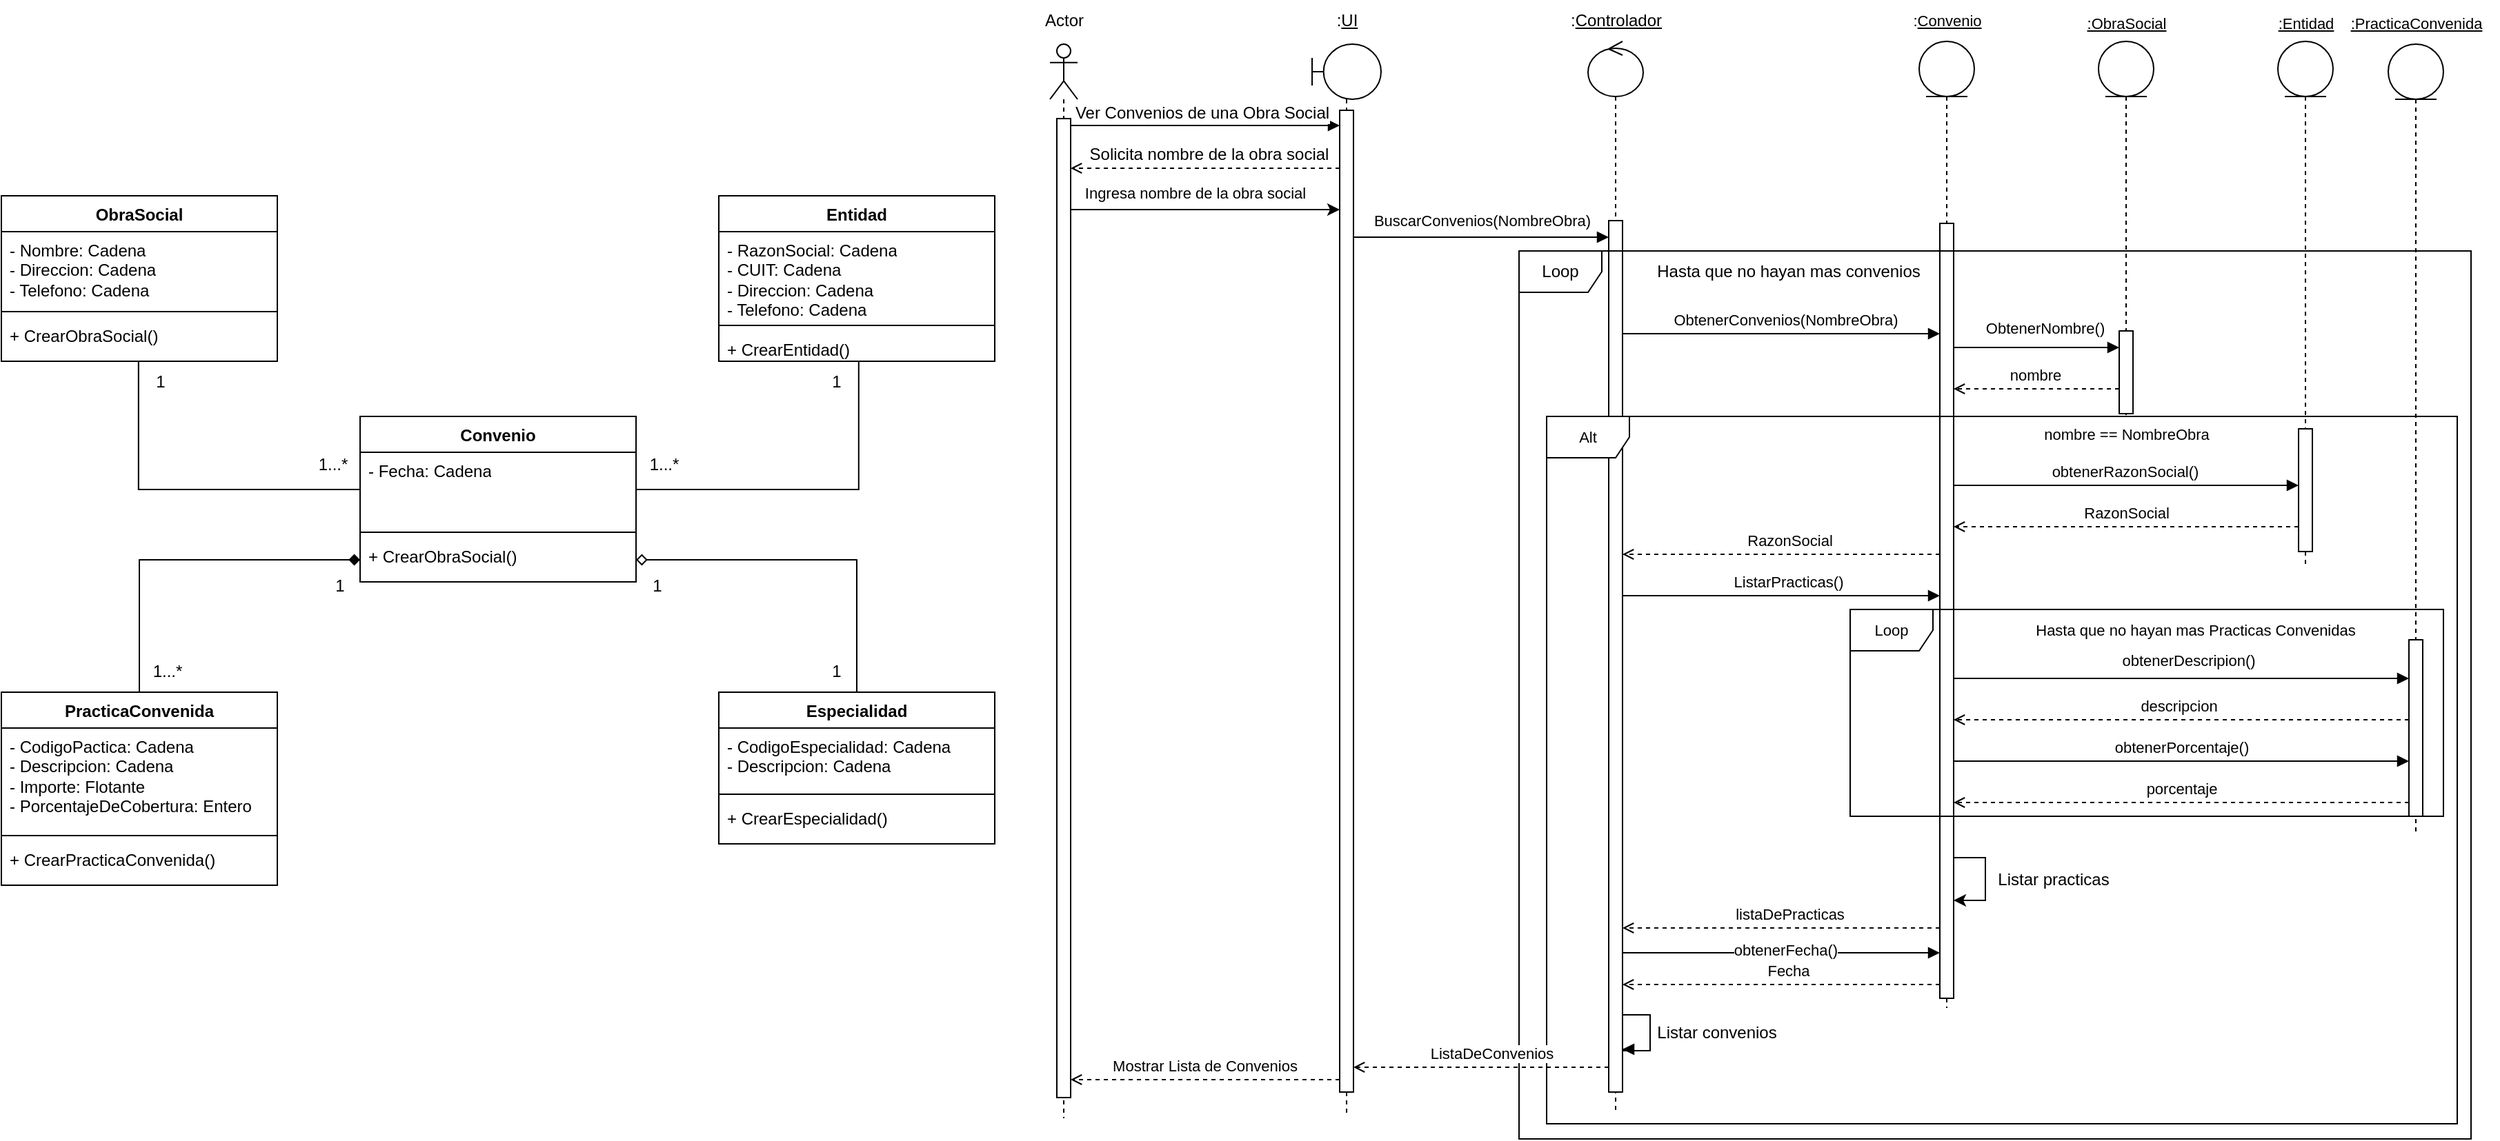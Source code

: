 <mxfile version="24.1.0" type="device" pages="2">
  <diagram name="Actividad 1" id="DTVlzwnF7GhtrpdmGGKc">
    <mxGraphModel dx="1818" dy="1228" grid="0" gridSize="10" guides="1" tooltips="1" connect="1" arrows="1" fold="1" page="0" pageScale="1" pageWidth="827" pageHeight="1169" math="0" shadow="0">
      <root>
        <mxCell id="0" />
        <mxCell id="1" parent="0" />
        <mxCell id="X1GtpJRItAZsGvVGdoF9-7" value="ObraSocial" style="swimlane;fontStyle=1;align=center;verticalAlign=top;childLayout=stackLayout;horizontal=1;startSize=26;horizontalStack=0;resizeParent=1;resizeParentMax=0;resizeLast=0;collapsible=1;marginBottom=0;whiteSpace=wrap;html=1;" parent="1" vertex="1">
          <mxGeometry x="-10" y="-90" width="200" height="120" as="geometry" />
        </mxCell>
        <mxCell id="X1GtpJRItAZsGvVGdoF9-8" value="- Nombre: Cadena&lt;div&gt;- Direccion: Cadena&lt;/div&gt;&lt;div&gt;- Telefono: Cadena&lt;/div&gt;" style="text;strokeColor=none;fillColor=none;align=left;verticalAlign=top;spacingLeft=4;spacingRight=4;overflow=hidden;rotatable=0;points=[[0,0.5],[1,0.5]];portConstraint=eastwest;whiteSpace=wrap;html=1;" parent="X1GtpJRItAZsGvVGdoF9-7" vertex="1">
          <mxGeometry y="26" width="200" height="54" as="geometry" />
        </mxCell>
        <mxCell id="X1GtpJRItAZsGvVGdoF9-9" value="" style="line;strokeWidth=1;fillColor=none;align=left;verticalAlign=middle;spacingTop=-1;spacingLeft=3;spacingRight=3;rotatable=0;labelPosition=right;points=[];portConstraint=eastwest;strokeColor=inherit;" parent="X1GtpJRItAZsGvVGdoF9-7" vertex="1">
          <mxGeometry y="80" width="200" height="8" as="geometry" />
        </mxCell>
        <mxCell id="X1GtpJRItAZsGvVGdoF9-10" value="+ CrearObraSocial()" style="text;strokeColor=none;fillColor=none;align=left;verticalAlign=top;spacingLeft=4;spacingRight=4;overflow=hidden;rotatable=0;points=[[0,0.5],[1,0.5]];portConstraint=eastwest;whiteSpace=wrap;html=1;" parent="X1GtpJRItAZsGvVGdoF9-7" vertex="1">
          <mxGeometry y="88" width="200" height="32" as="geometry" />
        </mxCell>
        <mxCell id="X1GtpJRItAZsGvVGdoF9-11" value="Entidad" style="swimlane;fontStyle=1;align=center;verticalAlign=top;childLayout=stackLayout;horizontal=1;startSize=26;horizontalStack=0;resizeParent=1;resizeParentMax=0;resizeLast=0;collapsible=1;marginBottom=0;whiteSpace=wrap;html=1;" parent="1" vertex="1">
          <mxGeometry x="510" y="-90" width="200" height="120" as="geometry" />
        </mxCell>
        <mxCell id="X1GtpJRItAZsGvVGdoF9-12" value="- RazonSocial: Cadena&lt;div&gt;- CUIT: Cadena&lt;br&gt;&lt;div&gt;- Direccion: Cadena&lt;/div&gt;&lt;div&gt;- Telefono: Cadena&lt;/div&gt;&lt;/div&gt;" style="text;strokeColor=none;fillColor=none;align=left;verticalAlign=top;spacingLeft=4;spacingRight=4;overflow=hidden;rotatable=0;points=[[0,0.5],[1,0.5]];portConstraint=eastwest;whiteSpace=wrap;html=1;" parent="X1GtpJRItAZsGvVGdoF9-11" vertex="1">
          <mxGeometry y="26" width="200" height="64" as="geometry" />
        </mxCell>
        <mxCell id="X1GtpJRItAZsGvVGdoF9-13" value="" style="line;strokeWidth=1;fillColor=none;align=left;verticalAlign=middle;spacingTop=-1;spacingLeft=3;spacingRight=3;rotatable=0;labelPosition=right;points=[];portConstraint=eastwest;strokeColor=inherit;" parent="X1GtpJRItAZsGvVGdoF9-11" vertex="1">
          <mxGeometry y="90" width="200" height="8" as="geometry" />
        </mxCell>
        <mxCell id="X1GtpJRItAZsGvVGdoF9-14" value="+ CrearEntidad()" style="text;strokeColor=none;fillColor=none;align=left;verticalAlign=top;spacingLeft=4;spacingRight=4;overflow=hidden;rotatable=0;points=[[0,0.5],[1,0.5]];portConstraint=eastwest;whiteSpace=wrap;html=1;" parent="X1GtpJRItAZsGvVGdoF9-11" vertex="1">
          <mxGeometry y="98" width="200" height="22" as="geometry" />
        </mxCell>
        <mxCell id="X1GtpJRItAZsGvVGdoF9-19" value="Convenio" style="swimlane;fontStyle=1;align=center;verticalAlign=top;childLayout=stackLayout;horizontal=1;startSize=26;horizontalStack=0;resizeParent=1;resizeParentMax=0;resizeLast=0;collapsible=1;marginBottom=0;whiteSpace=wrap;html=1;" parent="1" vertex="1">
          <mxGeometry x="250" y="70" width="200" height="120" as="geometry" />
        </mxCell>
        <mxCell id="X1GtpJRItAZsGvVGdoF9-20" value="- Fecha: Cadena" style="text;strokeColor=none;fillColor=none;align=left;verticalAlign=top;spacingLeft=4;spacingRight=4;overflow=hidden;rotatable=0;points=[[0,0.5],[1,0.5]];portConstraint=eastwest;whiteSpace=wrap;html=1;" parent="X1GtpJRItAZsGvVGdoF9-19" vertex="1">
          <mxGeometry y="26" width="200" height="54" as="geometry" />
        </mxCell>
        <mxCell id="X1GtpJRItAZsGvVGdoF9-21" value="" style="line;strokeWidth=1;fillColor=none;align=left;verticalAlign=middle;spacingTop=-1;spacingLeft=3;spacingRight=3;rotatable=0;labelPosition=right;points=[];portConstraint=eastwest;strokeColor=inherit;" parent="X1GtpJRItAZsGvVGdoF9-19" vertex="1">
          <mxGeometry y="80" width="200" height="8" as="geometry" />
        </mxCell>
        <mxCell id="X1GtpJRItAZsGvVGdoF9-22" value="+ CrearObraSocial()" style="text;strokeColor=none;fillColor=none;align=left;verticalAlign=top;spacingLeft=4;spacingRight=4;overflow=hidden;rotatable=0;points=[[0,0.5],[1,0.5]];portConstraint=eastwest;whiteSpace=wrap;html=1;" parent="X1GtpJRItAZsGvVGdoF9-19" vertex="1">
          <mxGeometry y="88" width="200" height="32" as="geometry" />
        </mxCell>
        <mxCell id="X1GtpJRItAZsGvVGdoF9-23" style="edgeStyle=orthogonalEdgeStyle;rounded=0;orthogonalLoop=1;jettySize=auto;html=1;entryX=0.507;entryY=0.98;entryDx=0;entryDy=0;entryPerimeter=0;endArrow=none;endFill=0;" parent="1" source="X1GtpJRItAZsGvVGdoF9-20" target="X1GtpJRItAZsGvVGdoF9-14" edge="1">
          <mxGeometry relative="1" as="geometry" />
        </mxCell>
        <mxCell id="X1GtpJRItAZsGvVGdoF9-24" style="edgeStyle=orthogonalEdgeStyle;rounded=0;orthogonalLoop=1;jettySize=auto;html=1;entryX=0.497;entryY=0.985;entryDx=0;entryDy=0;entryPerimeter=0;endArrow=none;endFill=0;" parent="1" source="X1GtpJRItAZsGvVGdoF9-20" target="X1GtpJRItAZsGvVGdoF9-10" edge="1">
          <mxGeometry relative="1" as="geometry" />
        </mxCell>
        <mxCell id="X1GtpJRItAZsGvVGdoF9-29" value="1" style="text;html=1;align=center;verticalAlign=middle;resizable=0;points=[];autosize=1;strokeColor=none;fillColor=none;" parent="1" vertex="1">
          <mxGeometry x="90" y="30" width="30" height="30" as="geometry" />
        </mxCell>
        <mxCell id="X1GtpJRItAZsGvVGdoF9-30" value="1...*" style="text;html=1;align=center;verticalAlign=middle;resizable=0;points=[];autosize=1;strokeColor=none;fillColor=none;" parent="1" vertex="1">
          <mxGeometry x="210" y="90" width="40" height="30" as="geometry" />
        </mxCell>
        <mxCell id="X1GtpJRItAZsGvVGdoF9-31" value="1...*" style="text;html=1;align=center;verticalAlign=middle;resizable=0;points=[];autosize=1;strokeColor=none;fillColor=none;" parent="1" vertex="1">
          <mxGeometry x="450" y="90" width="40" height="30" as="geometry" />
        </mxCell>
        <mxCell id="X1GtpJRItAZsGvVGdoF9-32" value="1" style="text;html=1;align=center;verticalAlign=middle;resizable=0;points=[];autosize=1;strokeColor=none;fillColor=none;" parent="1" vertex="1">
          <mxGeometry x="580" y="30" width="30" height="30" as="geometry" />
        </mxCell>
        <mxCell id="X1GtpJRItAZsGvVGdoF9-37" style="edgeStyle=orthogonalEdgeStyle;rounded=0;orthogonalLoop=1;jettySize=auto;html=1;entryX=0;entryY=0.5;entryDx=0;entryDy=0;endArrow=diamond;endFill=1;" parent="1" source="X1GtpJRItAZsGvVGdoF9-33" target="X1GtpJRItAZsGvVGdoF9-22" edge="1">
          <mxGeometry relative="1" as="geometry" />
        </mxCell>
        <mxCell id="X1GtpJRItAZsGvVGdoF9-33" value="PracticaConvenida" style="swimlane;fontStyle=1;align=center;verticalAlign=top;childLayout=stackLayout;horizontal=1;startSize=26;horizontalStack=0;resizeParent=1;resizeParentMax=0;resizeLast=0;collapsible=1;marginBottom=0;whiteSpace=wrap;html=1;" parent="1" vertex="1">
          <mxGeometry x="-10" y="270" width="200" height="140" as="geometry" />
        </mxCell>
        <mxCell id="X1GtpJRItAZsGvVGdoF9-34" value="- CodigoPactica: Cadena&lt;div&gt;- Descripcion: Cadena&lt;/div&gt;&lt;div&gt;- Importe: Flotante&lt;/div&gt;&lt;div&gt;- PorcentajeDeCobertura: Entero&lt;/div&gt;" style="text;strokeColor=none;fillColor=none;align=left;verticalAlign=top;spacingLeft=4;spacingRight=4;overflow=hidden;rotatable=0;points=[[0,0.5],[1,0.5]];portConstraint=eastwest;whiteSpace=wrap;html=1;" parent="X1GtpJRItAZsGvVGdoF9-33" vertex="1">
          <mxGeometry y="26" width="200" height="74" as="geometry" />
        </mxCell>
        <mxCell id="X1GtpJRItAZsGvVGdoF9-35" value="" style="line;strokeWidth=1;fillColor=none;align=left;verticalAlign=middle;spacingTop=-1;spacingLeft=3;spacingRight=3;rotatable=0;labelPosition=right;points=[];portConstraint=eastwest;strokeColor=inherit;" parent="X1GtpJRItAZsGvVGdoF9-33" vertex="1">
          <mxGeometry y="100" width="200" height="8" as="geometry" />
        </mxCell>
        <mxCell id="X1GtpJRItAZsGvVGdoF9-36" value="+ CrearPracticaConvenida()" style="text;strokeColor=none;fillColor=none;align=left;verticalAlign=top;spacingLeft=4;spacingRight=4;overflow=hidden;rotatable=0;points=[[0,0.5],[1,0.5]];portConstraint=eastwest;whiteSpace=wrap;html=1;" parent="X1GtpJRItAZsGvVGdoF9-33" vertex="1">
          <mxGeometry y="108" width="200" height="32" as="geometry" />
        </mxCell>
        <mxCell id="X1GtpJRItAZsGvVGdoF9-38" value="1...*" style="text;html=1;align=center;verticalAlign=middle;resizable=0;points=[];autosize=1;strokeColor=none;fillColor=none;" parent="1" vertex="1">
          <mxGeometry x="90" y="240" width="40" height="30" as="geometry" />
        </mxCell>
        <mxCell id="X1GtpJRItAZsGvVGdoF9-39" value="1" style="text;html=1;align=center;verticalAlign=middle;resizable=0;points=[];autosize=1;strokeColor=none;fillColor=none;" parent="1" vertex="1">
          <mxGeometry x="220" y="178" width="30" height="30" as="geometry" />
        </mxCell>
        <mxCell id="X1GtpJRItAZsGvVGdoF9-40" value="Especialidad" style="swimlane;fontStyle=1;align=center;verticalAlign=top;childLayout=stackLayout;horizontal=1;startSize=26;horizontalStack=0;resizeParent=1;resizeParentMax=0;resizeLast=0;collapsible=1;marginBottom=0;whiteSpace=wrap;html=1;" parent="1" vertex="1">
          <mxGeometry x="510" y="270" width="200" height="110" as="geometry" />
        </mxCell>
        <mxCell id="X1GtpJRItAZsGvVGdoF9-41" value="- CodigoEspecialidad: Cadena&lt;div&gt;- Descripcion: Cadena&lt;/div&gt;" style="text;strokeColor=none;fillColor=none;align=left;verticalAlign=top;spacingLeft=4;spacingRight=4;overflow=hidden;rotatable=0;points=[[0,0.5],[1,0.5]];portConstraint=eastwest;whiteSpace=wrap;html=1;" parent="X1GtpJRItAZsGvVGdoF9-40" vertex="1">
          <mxGeometry y="26" width="200" height="44" as="geometry" />
        </mxCell>
        <mxCell id="X1GtpJRItAZsGvVGdoF9-42" value="" style="line;strokeWidth=1;fillColor=none;align=left;verticalAlign=middle;spacingTop=-1;spacingLeft=3;spacingRight=3;rotatable=0;labelPosition=right;points=[];portConstraint=eastwest;strokeColor=inherit;" parent="X1GtpJRItAZsGvVGdoF9-40" vertex="1">
          <mxGeometry y="70" width="200" height="8" as="geometry" />
        </mxCell>
        <mxCell id="X1GtpJRItAZsGvVGdoF9-43" value="+ CrearEspecialidad()" style="text;strokeColor=none;fillColor=none;align=left;verticalAlign=top;spacingLeft=4;spacingRight=4;overflow=hidden;rotatable=0;points=[[0,0.5],[1,0.5]];portConstraint=eastwest;whiteSpace=wrap;html=1;" parent="X1GtpJRItAZsGvVGdoF9-40" vertex="1">
          <mxGeometry y="78" width="200" height="32" as="geometry" />
        </mxCell>
        <mxCell id="X1GtpJRItAZsGvVGdoF9-45" style="edgeStyle=orthogonalEdgeStyle;rounded=0;orthogonalLoop=1;jettySize=auto;html=1;entryX=1;entryY=0.5;entryDx=0;entryDy=0;endArrow=diamond;endFill=0;" parent="1" source="X1GtpJRItAZsGvVGdoF9-40" target="X1GtpJRItAZsGvVGdoF9-22" edge="1">
          <mxGeometry relative="1" as="geometry" />
        </mxCell>
        <mxCell id="X1GtpJRItAZsGvVGdoF9-46" value="1" style="text;html=1;align=center;verticalAlign=middle;resizable=0;points=[];autosize=1;strokeColor=none;fillColor=none;" parent="1" vertex="1">
          <mxGeometry x="450" y="178" width="30" height="30" as="geometry" />
        </mxCell>
        <mxCell id="X1GtpJRItAZsGvVGdoF9-47" value="1" style="text;html=1;align=center;verticalAlign=middle;resizable=0;points=[];autosize=1;strokeColor=none;fillColor=none;" parent="1" vertex="1">
          <mxGeometry x="580" y="240" width="30" height="30" as="geometry" />
        </mxCell>
        <mxCell id="X1GtpJRItAZsGvVGdoF9-48" value="" style="shape=umlLifeline;perimeter=lifelinePerimeter;whiteSpace=wrap;html=1;container=1;dropTarget=0;collapsible=0;recursiveResize=0;outlineConnect=0;portConstraint=eastwest;newEdgeStyle={&quot;curved&quot;:0,&quot;rounded&quot;:0};participant=umlActor;" parent="1" vertex="1">
          <mxGeometry x="750" y="-200" width="20" height="779" as="geometry" />
        </mxCell>
        <mxCell id="X1GtpJRItAZsGvVGdoF9-52" value="" style="html=1;points=[[0,0,0,0,5],[0,1,0,0,-5],[1,0,0,0,5],[1,1,0,0,-5]];perimeter=orthogonalPerimeter;outlineConnect=0;targetShapes=umlLifeline;portConstraint=eastwest;newEdgeStyle={&quot;curved&quot;:0,&quot;rounded&quot;:0};" parent="X1GtpJRItAZsGvVGdoF9-48" vertex="1">
          <mxGeometry x="5" y="54" width="10" height="710" as="geometry" />
        </mxCell>
        <mxCell id="X1GtpJRItAZsGvVGdoF9-49" value="Actor" style="text;html=1;align=center;verticalAlign=middle;resizable=0;points=[];autosize=1;strokeColor=none;fillColor=none;" parent="1" vertex="1">
          <mxGeometry x="735" y="-232" width="50" height="30" as="geometry" />
        </mxCell>
        <mxCell id="X1GtpJRItAZsGvVGdoF9-50" value="" style="shape=umlLifeline;perimeter=lifelinePerimeter;whiteSpace=wrap;html=1;container=1;dropTarget=0;collapsible=0;recursiveResize=0;outlineConnect=0;portConstraint=eastwest;newEdgeStyle={&quot;curved&quot;:0,&quot;rounded&quot;:0};participant=umlBoundary;" parent="1" vertex="1">
          <mxGeometry x="940" y="-200" width="50" height="776" as="geometry" />
        </mxCell>
        <mxCell id="X1GtpJRItAZsGvVGdoF9-53" value="" style="html=1;points=[[0,0,0,0,5],[0,1,0,0,-5],[1,0,0,0,5],[1,1,0,0,-5]];perimeter=orthogonalPerimeter;outlineConnect=0;targetShapes=umlLifeline;portConstraint=eastwest;newEdgeStyle={&quot;curved&quot;:0,&quot;rounded&quot;:0};" parent="X1GtpJRItAZsGvVGdoF9-50" vertex="1">
          <mxGeometry x="20" y="48" width="10" height="712" as="geometry" />
        </mxCell>
        <mxCell id="X1GtpJRItAZsGvVGdoF9-51" value=":&lt;u&gt;UI&lt;/u&gt;" style="text;html=1;align=center;verticalAlign=middle;resizable=0;points=[];autosize=1;strokeColor=none;fillColor=none;" parent="1" vertex="1">
          <mxGeometry x="945" y="-232" width="40" height="30" as="geometry" />
        </mxCell>
        <mxCell id="X1GtpJRItAZsGvVGdoF9-54" style="edgeStyle=orthogonalEdgeStyle;rounded=0;orthogonalLoop=1;jettySize=auto;html=1;curved=0;exitX=1;exitY=0;exitDx=0;exitDy=5;exitPerimeter=0;endArrow=block;endFill=1;" parent="1" source="X1GtpJRItAZsGvVGdoF9-52" target="X1GtpJRItAZsGvVGdoF9-53" edge="1">
          <mxGeometry relative="1" as="geometry">
            <Array as="points">
              <mxPoint x="930" y="-141" />
              <mxPoint x="930" y="-141" />
            </Array>
          </mxGeometry>
        </mxCell>
        <mxCell id="X1GtpJRItAZsGvVGdoF9-60" value="&lt;span style=&quot;font-size: 12px;&quot;&gt;Ver Convenios de una Obra Social&lt;/span&gt;" style="edgeLabel;html=1;align=center;verticalAlign=middle;resizable=0;points=[];" parent="X1GtpJRItAZsGvVGdoF9-54" vertex="1" connectable="0">
          <mxGeometry x="-0.126" relative="1" as="geometry">
            <mxPoint x="10" y="-9" as="offset" />
          </mxGeometry>
        </mxCell>
        <mxCell id="X1GtpJRItAZsGvVGdoF9-56" style="edgeStyle=orthogonalEdgeStyle;rounded=0;orthogonalLoop=1;jettySize=auto;html=1;curved=0;endArrow=open;endFill=0;dashed=1;" parent="1" source="X1GtpJRItAZsGvVGdoF9-53" target="X1GtpJRItAZsGvVGdoF9-52" edge="1">
          <mxGeometry relative="1" as="geometry">
            <Array as="points">
              <mxPoint x="840" y="-110" />
              <mxPoint x="840" y="-110" />
            </Array>
          </mxGeometry>
        </mxCell>
        <mxCell id="X1GtpJRItAZsGvVGdoF9-59" value="&lt;span style=&quot;font-size: 12px;&quot;&gt;Solicita nombre de la obra social&lt;/span&gt;" style="edgeLabel;html=1;align=center;verticalAlign=middle;resizable=0;points=[];" parent="X1GtpJRItAZsGvVGdoF9-56" vertex="1" connectable="0">
          <mxGeometry x="-0.032" y="-1" relative="1" as="geometry">
            <mxPoint x="-1" y="-9" as="offset" />
          </mxGeometry>
        </mxCell>
        <mxCell id="X1GtpJRItAZsGvVGdoF9-58" style="edgeStyle=orthogonalEdgeStyle;rounded=0;orthogonalLoop=1;jettySize=auto;html=1;curved=0;" parent="1" source="X1GtpJRItAZsGvVGdoF9-52" target="X1GtpJRItAZsGvVGdoF9-53" edge="1">
          <mxGeometry relative="1" as="geometry">
            <Array as="points">
              <mxPoint x="880" y="-80" />
              <mxPoint x="880" y="-80" />
            </Array>
          </mxGeometry>
        </mxCell>
        <mxCell id="X1GtpJRItAZsGvVGdoF9-61" value="Ingresa nombre de la obra social" style="edgeLabel;html=1;align=center;verticalAlign=middle;resizable=0;points=[];" parent="X1GtpJRItAZsGvVGdoF9-58" vertex="1" connectable="0">
          <mxGeometry x="-0.082" y="1" relative="1" as="geometry">
            <mxPoint y="-11" as="offset" />
          </mxGeometry>
        </mxCell>
        <mxCell id="X1GtpJRItAZsGvVGdoF9-62" value="" style="shape=umlLifeline;perimeter=lifelinePerimeter;whiteSpace=wrap;html=1;container=1;dropTarget=0;collapsible=0;recursiveResize=0;outlineConnect=0;portConstraint=eastwest;newEdgeStyle={&quot;curved&quot;:0,&quot;rounded&quot;:0};participant=umlControl;" parent="1" vertex="1">
          <mxGeometry x="1140" y="-202" width="40" height="778" as="geometry" />
        </mxCell>
        <mxCell id="X1GtpJRItAZsGvVGdoF9-63" value="" style="html=1;points=[[0,0,0,0,5],[0,1,0,0,-5],[1,0,0,0,5],[1,1,0,0,-5]];perimeter=orthogonalPerimeter;outlineConnect=0;targetShapes=umlLifeline;portConstraint=eastwest;newEdgeStyle={&quot;curved&quot;:0,&quot;rounded&quot;:0};" parent="X1GtpJRItAZsGvVGdoF9-62" vertex="1">
          <mxGeometry x="15" y="130" width="10" height="632" as="geometry" />
        </mxCell>
        <mxCell id="DJ-DyFRcK3AT8aBLqevc-3" style="edgeStyle=orthogonalEdgeStyle;rounded=0;orthogonalLoop=1;jettySize=auto;html=1;curved=0;endArrow=block;endFill=1;" parent="X1GtpJRItAZsGvVGdoF9-62" source="X1GtpJRItAZsGvVGdoF9-63" target="X1GtpJRItAZsGvVGdoF9-63" edge="1">
          <mxGeometry relative="1" as="geometry">
            <mxPoint x="25" y="725" as="sourcePoint" />
            <mxPoint x="25" y="745" as="targetPoint" />
            <Array as="points">
              <mxPoint x="45" y="706" />
              <mxPoint x="45" y="732" />
              <mxPoint x="26" y="732" />
              <mxPoint x="26" y="731" />
            </Array>
          </mxGeometry>
        </mxCell>
        <mxCell id="X1GtpJRItAZsGvVGdoF9-64" value=":&lt;u&gt;Controlador&lt;/u&gt;" style="text;html=1;align=center;verticalAlign=middle;resizable=0;points=[];autosize=1;strokeColor=none;fillColor=none;" parent="1" vertex="1">
          <mxGeometry x="1115" y="-232" width="90" height="30" as="geometry" />
        </mxCell>
        <mxCell id="X1GtpJRItAZsGvVGdoF9-66" style="edgeStyle=orthogonalEdgeStyle;rounded=0;orthogonalLoop=1;jettySize=auto;html=1;curved=0;endArrow=block;endFill=1;" parent="1" source="X1GtpJRItAZsGvVGdoF9-53" target="X1GtpJRItAZsGvVGdoF9-63" edge="1">
          <mxGeometry relative="1" as="geometry">
            <Array as="points">
              <mxPoint x="1080" y="-60" />
              <mxPoint x="1080" y="-60" />
            </Array>
          </mxGeometry>
        </mxCell>
        <mxCell id="X1GtpJRItAZsGvVGdoF9-67" value="BuscarConvenios(NombreObra)" style="edgeLabel;html=1;align=center;verticalAlign=middle;resizable=0;points=[];" parent="X1GtpJRItAZsGvVGdoF9-66" vertex="1" connectable="0">
          <mxGeometry x="-0.001" y="-2" relative="1" as="geometry">
            <mxPoint y="-14" as="offset" />
          </mxGeometry>
        </mxCell>
        <mxCell id="X1GtpJRItAZsGvVGdoF9-68" value="" style="shape=umlLifeline;perimeter=lifelinePerimeter;whiteSpace=wrap;html=1;container=1;dropTarget=0;collapsible=0;recursiveResize=0;outlineConnect=0;portConstraint=eastwest;newEdgeStyle={&quot;curved&quot;:0,&quot;rounded&quot;:0};participant=umlEntity;" parent="1" vertex="1">
          <mxGeometry x="1380" y="-202" width="40" height="701" as="geometry" />
        </mxCell>
        <mxCell id="X1GtpJRItAZsGvVGdoF9-69" value="" style="html=1;points=[[0,0,0,0,5],[0,1,0,0,-5],[1,0,0,0,5],[1,1,0,0,-5]];perimeter=orthogonalPerimeter;outlineConnect=0;targetShapes=umlLifeline;portConstraint=eastwest;newEdgeStyle={&quot;curved&quot;:0,&quot;rounded&quot;:0};" parent="X1GtpJRItAZsGvVGdoF9-68" vertex="1">
          <mxGeometry x="15" y="132" width="10" height="562" as="geometry" />
        </mxCell>
        <mxCell id="X1GtpJRItAZsGvVGdoF9-70" value="Loop" style="shape=umlFrame;whiteSpace=wrap;html=1;pointerEvents=0;" parent="1" vertex="1">
          <mxGeometry x="1090" y="-50" width="690" height="644" as="geometry" />
        </mxCell>
        <mxCell id="X1GtpJRItAZsGvVGdoF9-71" value="Hasta que no hayan mas convenios" style="text;html=1;align=center;verticalAlign=middle;resizable=0;points=[];autosize=1;strokeColor=none;fillColor=none;" parent="1" vertex="1">
          <mxGeometry x="1180" y="-50" width="210" height="30" as="geometry" />
        </mxCell>
        <mxCell id="X1GtpJRItAZsGvVGdoF9-77" value=":&lt;u&gt;Convenio&lt;/u&gt;" style="text;html=1;align=center;verticalAlign=middle;resizable=0;points=[];autosize=1;strokeColor=none;fillColor=none;fontFamily=Helvetica;fontSize=11;fontColor=default;labelBackgroundColor=default;" parent="1" vertex="1">
          <mxGeometry x="1365" y="-232" width="70" height="30" as="geometry" />
        </mxCell>
        <mxCell id="X1GtpJRItAZsGvVGdoF9-78" value="" style="shape=umlLifeline;perimeter=lifelinePerimeter;whiteSpace=wrap;html=1;container=1;dropTarget=0;collapsible=0;recursiveResize=0;outlineConnect=0;portConstraint=eastwest;newEdgeStyle={&quot;curved&quot;:0,&quot;rounded&quot;:0};participant=umlEntity;fontFamily=Helvetica;fontSize=11;fontColor=default;labelBackgroundColor=default;" parent="1" vertex="1">
          <mxGeometry x="1510" y="-202" width="40" height="272" as="geometry" />
        </mxCell>
        <mxCell id="X1GtpJRItAZsGvVGdoF9-80" value="" style="html=1;points=[[0,0,0,0,5],[0,1,0,0,-5],[1,0,0,0,5],[1,1,0,0,-5]];perimeter=orthogonalPerimeter;outlineConnect=0;targetShapes=umlLifeline;portConstraint=eastwest;newEdgeStyle={&quot;curved&quot;:0,&quot;rounded&quot;:0};fontFamily=Helvetica;fontSize=11;fontColor=default;labelBackgroundColor=default;" parent="X1GtpJRItAZsGvVGdoF9-78" vertex="1">
          <mxGeometry x="15" y="210" width="10" height="60" as="geometry" />
        </mxCell>
        <mxCell id="X1GtpJRItAZsGvVGdoF9-79" value="&lt;u&gt;:ObraSocial&lt;/u&gt;" style="text;html=1;align=center;verticalAlign=middle;resizable=0;points=[];autosize=1;strokeColor=none;fillColor=none;fontFamily=Helvetica;fontSize=11;fontColor=default;labelBackgroundColor=default;" parent="1" vertex="1">
          <mxGeometry x="1490" y="-230" width="80" height="30" as="geometry" />
        </mxCell>
        <mxCell id="X1GtpJRItAZsGvVGdoF9-81" style="edgeStyle=orthogonalEdgeStyle;curved=0;rounded=0;orthogonalLoop=1;jettySize=auto;html=1;strokeColor=default;align=center;verticalAlign=middle;fontFamily=Helvetica;fontSize=11;fontColor=default;labelBackgroundColor=default;endArrow=block;endFill=1;" parent="1" source="X1GtpJRItAZsGvVGdoF9-69" target="X1GtpJRItAZsGvVGdoF9-80" edge="1">
          <mxGeometry relative="1" as="geometry">
            <mxPoint x="1400" y="34.79" as="sourcePoint" />
            <mxPoint x="1630" y="34.79" as="targetPoint" />
            <Array as="points">
              <mxPoint x="1520" y="20" />
              <mxPoint x="1520" y="20" />
            </Array>
          </mxGeometry>
        </mxCell>
        <mxCell id="X1GtpJRItAZsGvVGdoF9-82" value="ObtenerNombre()" style="edgeLabel;html=1;align=center;verticalAlign=middle;resizable=0;points=[];fontFamily=Helvetica;fontSize=11;fontColor=default;labelBackgroundColor=default;" parent="X1GtpJRItAZsGvVGdoF9-81" vertex="1" connectable="0">
          <mxGeometry x="-0.106" relative="1" as="geometry">
            <mxPoint x="12" y="-14" as="offset" />
          </mxGeometry>
        </mxCell>
        <mxCell id="X1GtpJRItAZsGvVGdoF9-84" style="edgeStyle=orthogonalEdgeStyle;curved=0;rounded=0;orthogonalLoop=1;jettySize=auto;html=1;strokeColor=default;align=center;verticalAlign=middle;fontFamily=Helvetica;fontSize=11;fontColor=default;labelBackgroundColor=default;endArrow=block;endFill=1;" parent="1" source="X1GtpJRItAZsGvVGdoF9-63" target="X1GtpJRItAZsGvVGdoF9-69" edge="1">
          <mxGeometry relative="1" as="geometry">
            <Array as="points">
              <mxPoint x="1300" y="10" />
              <mxPoint x="1300" y="10" />
            </Array>
          </mxGeometry>
        </mxCell>
        <mxCell id="X1GtpJRItAZsGvVGdoF9-85" value="ObtenerConvenios(NombreObra)" style="edgeLabel;html=1;align=center;verticalAlign=middle;resizable=0;points=[];fontFamily=Helvetica;fontSize=11;fontColor=default;labelBackgroundColor=default;" parent="X1GtpJRItAZsGvVGdoF9-84" vertex="1" connectable="0">
          <mxGeometry x="0.027" y="-1" relative="1" as="geometry">
            <mxPoint y="-11" as="offset" />
          </mxGeometry>
        </mxCell>
        <mxCell id="X1GtpJRItAZsGvVGdoF9-87" style="edgeStyle=orthogonalEdgeStyle;curved=0;rounded=0;orthogonalLoop=1;jettySize=auto;html=1;strokeColor=default;align=center;verticalAlign=middle;fontFamily=Helvetica;fontSize=11;fontColor=default;labelBackgroundColor=default;endArrow=open;endFill=0;dashed=1;" parent="1" source="X1GtpJRItAZsGvVGdoF9-80" target="X1GtpJRItAZsGvVGdoF9-69" edge="1">
          <mxGeometry relative="1" as="geometry">
            <Array as="points">
              <mxPoint x="1500" y="50" />
              <mxPoint x="1500" y="50" />
            </Array>
          </mxGeometry>
        </mxCell>
        <mxCell id="X1GtpJRItAZsGvVGdoF9-88" value="nombre" style="edgeLabel;html=1;align=center;verticalAlign=middle;resizable=0;points=[];fontFamily=Helvetica;fontSize=11;fontColor=default;labelBackgroundColor=default;" parent="X1GtpJRItAZsGvVGdoF9-87" vertex="1" connectable="0">
          <mxGeometry x="0.073" relative="1" as="geometry">
            <mxPoint x="3" y="-10" as="offset" />
          </mxGeometry>
        </mxCell>
        <mxCell id="X1GtpJRItAZsGvVGdoF9-90" value="" style="shape=umlLifeline;perimeter=lifelinePerimeter;whiteSpace=wrap;html=1;container=1;dropTarget=0;collapsible=0;recursiveResize=0;outlineConnect=0;portConstraint=eastwest;newEdgeStyle={&quot;curved&quot;:0,&quot;rounded&quot;:0};participant=umlEntity;fontFamily=Helvetica;fontSize=11;fontColor=default;labelBackgroundColor=default;" parent="1" vertex="1">
          <mxGeometry x="1640" y="-202" width="40" height="382" as="geometry" />
        </mxCell>
        <mxCell id="X1GtpJRItAZsGvVGdoF9-92" value="" style="html=1;points=[[0,0,0,0,5],[0,1,0,0,-5],[1,0,0,0,5],[1,1,0,0,-5]];perimeter=orthogonalPerimeter;outlineConnect=0;targetShapes=umlLifeline;portConstraint=eastwest;newEdgeStyle={&quot;curved&quot;:0,&quot;rounded&quot;:0};fontFamily=Helvetica;fontSize=11;fontColor=default;labelBackgroundColor=default;" parent="X1GtpJRItAZsGvVGdoF9-90" vertex="1">
          <mxGeometry x="15" y="281" width="10" height="89" as="geometry" />
        </mxCell>
        <mxCell id="X1GtpJRItAZsGvVGdoF9-91" value="&lt;u&gt;:Entidad&lt;/u&gt;" style="text;html=1;align=center;verticalAlign=middle;resizable=0;points=[];autosize=1;strokeColor=none;fillColor=none;fontFamily=Helvetica;fontSize=11;fontColor=default;labelBackgroundColor=default;" parent="1" vertex="1">
          <mxGeometry x="1630" y="-230" width="60" height="30" as="geometry" />
        </mxCell>
        <mxCell id="X1GtpJRItAZsGvVGdoF9-93" value="Alt" style="shape=umlFrame;whiteSpace=wrap;html=1;pointerEvents=0;fontFamily=Helvetica;fontSize=11;fontColor=default;labelBackgroundColor=default;" parent="1" vertex="1">
          <mxGeometry x="1110" y="70" width="660" height="513" as="geometry" />
        </mxCell>
        <mxCell id="X1GtpJRItAZsGvVGdoF9-94" value="nombre == NombreObra" style="text;html=1;align=center;verticalAlign=middle;resizable=0;points=[];autosize=1;strokeColor=none;fillColor=none;fontFamily=Helvetica;fontSize=11;fontColor=default;labelBackgroundColor=default;" parent="1" vertex="1">
          <mxGeometry x="1460" y="68" width="140" height="30" as="geometry" />
        </mxCell>
        <mxCell id="X1GtpJRItAZsGvVGdoF9-95" style="edgeStyle=orthogonalEdgeStyle;curved=0;rounded=0;orthogonalLoop=1;jettySize=auto;html=1;strokeColor=default;align=center;verticalAlign=middle;fontFamily=Helvetica;fontSize=11;fontColor=default;labelBackgroundColor=default;endArrow=block;endFill=1;" parent="1" source="X1GtpJRItAZsGvVGdoF9-69" target="X1GtpJRItAZsGvVGdoF9-92" edge="1">
          <mxGeometry relative="1" as="geometry">
            <Array as="points">
              <mxPoint x="1650" y="120" />
              <mxPoint x="1650" y="120" />
            </Array>
          </mxGeometry>
        </mxCell>
        <mxCell id="X1GtpJRItAZsGvVGdoF9-96" value="obtenerRazonSocial()" style="edgeLabel;html=1;align=center;verticalAlign=middle;resizable=0;points=[];fontFamily=Helvetica;fontSize=11;fontColor=default;labelBackgroundColor=default;" parent="X1GtpJRItAZsGvVGdoF9-95" vertex="1" connectable="0">
          <mxGeometry x="0.012" relative="1" as="geometry">
            <mxPoint x="-3" y="-10" as="offset" />
          </mxGeometry>
        </mxCell>
        <mxCell id="X1GtpJRItAZsGvVGdoF9-97" style="edgeStyle=orthogonalEdgeStyle;curved=0;rounded=0;orthogonalLoop=1;jettySize=auto;html=1;strokeColor=default;align=center;verticalAlign=middle;fontFamily=Helvetica;fontSize=11;fontColor=default;labelBackgroundColor=default;endArrow=open;endFill=0;dashed=1;" parent="1" source="X1GtpJRItAZsGvVGdoF9-92" target="X1GtpJRItAZsGvVGdoF9-69" edge="1">
          <mxGeometry relative="1" as="geometry">
            <Array as="points">
              <mxPoint x="1640" y="150" />
              <mxPoint x="1640" y="150" />
            </Array>
          </mxGeometry>
        </mxCell>
        <mxCell id="X1GtpJRItAZsGvVGdoF9-98" value="RazonSocial" style="edgeLabel;html=1;align=center;verticalAlign=middle;resizable=0;points=[];fontFamily=Helvetica;fontSize=11;fontColor=default;labelBackgroundColor=default;" parent="X1GtpJRItAZsGvVGdoF9-97" vertex="1" connectable="0">
          <mxGeometry x="-0.003" relative="1" as="geometry">
            <mxPoint x="-1" y="-10" as="offset" />
          </mxGeometry>
        </mxCell>
        <mxCell id="X1GtpJRItAZsGvVGdoF9-99" value="" style="shape=umlLifeline;perimeter=lifelinePerimeter;whiteSpace=wrap;html=1;container=1;dropTarget=0;collapsible=0;recursiveResize=0;outlineConnect=0;portConstraint=eastwest;newEdgeStyle={&quot;curved&quot;:0,&quot;rounded&quot;:0};participant=umlEntity;fontFamily=Helvetica;fontSize=11;fontColor=default;labelBackgroundColor=default;" parent="1" vertex="1">
          <mxGeometry x="1720" y="-200" width="40" height="572" as="geometry" />
        </mxCell>
        <mxCell id="X1GtpJRItAZsGvVGdoF9-101" value="" style="html=1;points=[[0,0,0,0,5],[0,1,0,0,-5],[1,0,0,0,5],[1,1,0,0,-5]];perimeter=orthogonalPerimeter;outlineConnect=0;targetShapes=umlLifeline;portConstraint=eastwest;newEdgeStyle={&quot;curved&quot;:0,&quot;rounded&quot;:0};fontFamily=Helvetica;fontSize=11;fontColor=default;labelBackgroundColor=default;" parent="X1GtpJRItAZsGvVGdoF9-99" vertex="1">
          <mxGeometry x="15" y="432" width="10" height="128" as="geometry" />
        </mxCell>
        <mxCell id="X1GtpJRItAZsGvVGdoF9-100" value="&lt;u&gt;:PracticaConvenida&lt;/u&gt;" style="text;html=1;align=center;verticalAlign=middle;resizable=0;points=[];autosize=1;strokeColor=none;fillColor=none;fontFamily=Helvetica;fontSize=11;fontColor=default;labelBackgroundColor=default;" parent="1" vertex="1">
          <mxGeometry x="1680" y="-230" width="120" height="30" as="geometry" />
        </mxCell>
        <mxCell id="X1GtpJRItAZsGvVGdoF9-103" style="edgeStyle=orthogonalEdgeStyle;curved=0;rounded=0;orthogonalLoop=1;jettySize=auto;html=1;strokeColor=default;align=center;verticalAlign=middle;fontFamily=Helvetica;fontSize=11;fontColor=default;labelBackgroundColor=default;endArrow=open;endFill=0;dashed=1;" parent="1" source="X1GtpJRItAZsGvVGdoF9-69" target="X1GtpJRItAZsGvVGdoF9-63" edge="1">
          <mxGeometry relative="1" as="geometry">
            <Array as="points">
              <mxPoint x="1300" y="170" />
              <mxPoint x="1300" y="170" />
            </Array>
          </mxGeometry>
        </mxCell>
        <mxCell id="X1GtpJRItAZsGvVGdoF9-105" value="RazonSocial" style="edgeLabel;html=1;align=center;verticalAlign=middle;resizable=0;points=[];fontFamily=Helvetica;fontSize=11;fontColor=default;labelBackgroundColor=default;" parent="X1GtpJRItAZsGvVGdoF9-103" vertex="1" connectable="0">
          <mxGeometry x="-0.021" relative="1" as="geometry">
            <mxPoint x="3" y="-10" as="offset" />
          </mxGeometry>
        </mxCell>
        <mxCell id="X1GtpJRItAZsGvVGdoF9-106" style="edgeStyle=orthogonalEdgeStyle;curved=0;rounded=0;orthogonalLoop=1;jettySize=auto;html=1;strokeColor=default;align=center;verticalAlign=middle;fontFamily=Helvetica;fontSize=11;fontColor=default;labelBackgroundColor=default;endArrow=block;endFill=1;" parent="1" source="X1GtpJRItAZsGvVGdoF9-63" target="X1GtpJRItAZsGvVGdoF9-69" edge="1">
          <mxGeometry relative="1" as="geometry">
            <Array as="points">
              <mxPoint x="1280" y="200" />
              <mxPoint x="1280" y="200" />
            </Array>
          </mxGeometry>
        </mxCell>
        <mxCell id="X1GtpJRItAZsGvVGdoF9-108" value="ListarPracticas()" style="edgeLabel;html=1;align=center;verticalAlign=middle;resizable=0;points=[];fontFamily=Helvetica;fontSize=11;fontColor=default;labelBackgroundColor=default;" parent="X1GtpJRItAZsGvVGdoF9-106" vertex="1" connectable="0">
          <mxGeometry x="0.009" y="1" relative="1" as="geometry">
            <mxPoint x="4" y="-9" as="offset" />
          </mxGeometry>
        </mxCell>
        <mxCell id="X1GtpJRItAZsGvVGdoF9-109" value="Loop" style="shape=umlFrame;whiteSpace=wrap;html=1;pointerEvents=0;fontFamily=Helvetica;fontSize=11;fontColor=default;labelBackgroundColor=default;" parent="1" vertex="1">
          <mxGeometry x="1330" y="210" width="430" height="150" as="geometry" />
        </mxCell>
        <mxCell id="X1GtpJRItAZsGvVGdoF9-110" value="Hasta que no hayan mas Practicas Convenidas" style="text;html=1;align=center;verticalAlign=middle;resizable=0;points=[];autosize=1;strokeColor=none;fillColor=none;fontFamily=Helvetica;fontSize=11;fontColor=default;labelBackgroundColor=default;" parent="1" vertex="1">
          <mxGeometry x="1450" y="210" width="260" height="30" as="geometry" />
        </mxCell>
        <mxCell id="X1GtpJRItAZsGvVGdoF9-111" style="edgeStyle=orthogonalEdgeStyle;curved=0;rounded=0;orthogonalLoop=1;jettySize=auto;html=1;strokeColor=default;align=center;verticalAlign=middle;fontFamily=Helvetica;fontSize=11;fontColor=default;labelBackgroundColor=default;endArrow=block;endFill=1;" parent="1" source="X1GtpJRItAZsGvVGdoF9-69" target="X1GtpJRItAZsGvVGdoF9-101" edge="1">
          <mxGeometry relative="1" as="geometry">
            <Array as="points">
              <mxPoint x="1600" y="260" />
              <mxPoint x="1600" y="260" />
            </Array>
          </mxGeometry>
        </mxCell>
        <mxCell id="X1GtpJRItAZsGvVGdoF9-112" value="obtenerDescripion()" style="edgeLabel;html=1;align=center;verticalAlign=middle;resizable=0;points=[];fontFamily=Helvetica;fontSize=11;fontColor=default;labelBackgroundColor=default;" parent="X1GtpJRItAZsGvVGdoF9-111" vertex="1" connectable="0">
          <mxGeometry x="0.004" relative="1" as="geometry">
            <mxPoint x="4" y="-13" as="offset" />
          </mxGeometry>
        </mxCell>
        <mxCell id="X1GtpJRItAZsGvVGdoF9-113" style="edgeStyle=orthogonalEdgeStyle;curved=0;rounded=0;orthogonalLoop=1;jettySize=auto;html=1;strokeColor=default;align=center;verticalAlign=middle;fontFamily=Helvetica;fontSize=11;fontColor=default;labelBackgroundColor=default;endArrow=open;endFill=0;dashed=1;" parent="1" source="X1GtpJRItAZsGvVGdoF9-101" target="X1GtpJRItAZsGvVGdoF9-69" edge="1">
          <mxGeometry relative="1" as="geometry">
            <Array as="points">
              <mxPoint x="1590" y="290" />
              <mxPoint x="1590" y="290" />
            </Array>
          </mxGeometry>
        </mxCell>
        <mxCell id="X1GtpJRItAZsGvVGdoF9-116" value="descripcion" style="edgeLabel;html=1;align=center;verticalAlign=middle;resizable=0;points=[];fontFamily=Helvetica;fontSize=11;fontColor=default;labelBackgroundColor=default;" parent="X1GtpJRItAZsGvVGdoF9-113" vertex="1" connectable="0">
          <mxGeometry x="0.077" y="1" relative="1" as="geometry">
            <mxPoint x="10" y="-11" as="offset" />
          </mxGeometry>
        </mxCell>
        <mxCell id="X1GtpJRItAZsGvVGdoF9-117" style="edgeStyle=orthogonalEdgeStyle;curved=0;rounded=0;orthogonalLoop=1;jettySize=auto;html=1;strokeColor=default;align=center;verticalAlign=middle;fontFamily=Helvetica;fontSize=11;fontColor=default;labelBackgroundColor=default;endArrow=block;endFill=1;" parent="1" source="X1GtpJRItAZsGvVGdoF9-69" target="X1GtpJRItAZsGvVGdoF9-101" edge="1">
          <mxGeometry relative="1" as="geometry">
            <Array as="points">
              <mxPoint x="1590" y="320" />
              <mxPoint x="1590" y="320" />
            </Array>
          </mxGeometry>
        </mxCell>
        <mxCell id="X1GtpJRItAZsGvVGdoF9-118" value="obtenerPorcentaje()" style="edgeLabel;html=1;align=center;verticalAlign=middle;resizable=0;points=[];fontFamily=Helvetica;fontSize=11;fontColor=default;labelBackgroundColor=default;" parent="X1GtpJRItAZsGvVGdoF9-117" vertex="1" connectable="0">
          <mxGeometry x="-0.002" relative="1" as="geometry">
            <mxPoint y="-10" as="offset" />
          </mxGeometry>
        </mxCell>
        <mxCell id="X1GtpJRItAZsGvVGdoF9-119" style="edgeStyle=orthogonalEdgeStyle;curved=0;rounded=0;orthogonalLoop=1;jettySize=auto;html=1;strokeColor=default;align=center;verticalAlign=middle;fontFamily=Helvetica;fontSize=11;fontColor=default;labelBackgroundColor=default;endArrow=open;endFill=0;dashed=1;" parent="1" source="X1GtpJRItAZsGvVGdoF9-101" target="X1GtpJRItAZsGvVGdoF9-69" edge="1">
          <mxGeometry relative="1" as="geometry">
            <Array as="points">
              <mxPoint x="1600" y="350" />
              <mxPoint x="1600" y="350" />
            </Array>
          </mxGeometry>
        </mxCell>
        <mxCell id="X1GtpJRItAZsGvVGdoF9-120" value="porcentaje" style="edgeLabel;html=1;align=center;verticalAlign=middle;resizable=0;points=[];fontFamily=Helvetica;fontSize=11;fontColor=default;labelBackgroundColor=default;" parent="X1GtpJRItAZsGvVGdoF9-119" vertex="1" connectable="0">
          <mxGeometry x="-0.001" y="-1" relative="1" as="geometry">
            <mxPoint y="-9" as="offset" />
          </mxGeometry>
        </mxCell>
        <mxCell id="X1GtpJRItAZsGvVGdoF9-125" style="edgeStyle=orthogonalEdgeStyle;curved=0;rounded=0;orthogonalLoop=1;jettySize=auto;html=1;strokeColor=default;align=center;verticalAlign=middle;fontFamily=Helvetica;fontSize=11;fontColor=default;labelBackgroundColor=default;endArrow=open;endFill=0;dashed=1;" parent="1" source="X1GtpJRItAZsGvVGdoF9-69" target="X1GtpJRItAZsGvVGdoF9-63" edge="1">
          <mxGeometry relative="1" as="geometry">
            <Array as="points">
              <mxPoint x="1279" y="441" />
              <mxPoint x="1279" y="441" />
            </Array>
          </mxGeometry>
        </mxCell>
        <mxCell id="X1GtpJRItAZsGvVGdoF9-126" value="listaDePracticas" style="edgeLabel;html=1;align=center;verticalAlign=middle;resizable=0;points=[];fontFamily=Helvetica;fontSize=11;fontColor=default;labelBackgroundColor=default;" parent="X1GtpJRItAZsGvVGdoF9-125" vertex="1" connectable="0">
          <mxGeometry x="0.09" y="2" relative="1" as="geometry">
            <mxPoint x="16" y="-12" as="offset" />
          </mxGeometry>
        </mxCell>
        <mxCell id="X1GtpJRItAZsGvVGdoF9-127" style="edgeStyle=orthogonalEdgeStyle;curved=0;rounded=0;orthogonalLoop=1;jettySize=auto;html=1;strokeColor=default;align=center;verticalAlign=middle;fontFamily=Helvetica;fontSize=11;fontColor=default;labelBackgroundColor=default;endArrow=block;endFill=1;" parent="1" source="X1GtpJRItAZsGvVGdoF9-63" target="X1GtpJRItAZsGvVGdoF9-69" edge="1">
          <mxGeometry relative="1" as="geometry">
            <Array as="points">
              <mxPoint x="1282" y="459" />
              <mxPoint x="1282" y="459" />
            </Array>
          </mxGeometry>
        </mxCell>
        <mxCell id="X1GtpJRItAZsGvVGdoF9-128" value="obtenerFecha()" style="edgeLabel;html=1;align=center;verticalAlign=middle;resizable=0;points=[];fontFamily=Helvetica;fontSize=11;fontColor=default;labelBackgroundColor=default;" parent="X1GtpJRItAZsGvVGdoF9-127" vertex="1" connectable="0">
          <mxGeometry x="0.024" y="2" relative="1" as="geometry">
            <mxPoint as="offset" />
          </mxGeometry>
        </mxCell>
        <mxCell id="X1GtpJRItAZsGvVGdoF9-129" style="edgeStyle=orthogonalEdgeStyle;curved=0;rounded=0;orthogonalLoop=1;jettySize=auto;html=1;strokeColor=default;align=center;verticalAlign=middle;fontFamily=Helvetica;fontSize=11;fontColor=default;labelBackgroundColor=default;endArrow=open;endFill=0;dashed=1;" parent="1" source="X1GtpJRItAZsGvVGdoF9-69" target="X1GtpJRItAZsGvVGdoF9-63" edge="1">
          <mxGeometry relative="1" as="geometry">
            <Array as="points">
              <mxPoint x="1259" y="482" />
              <mxPoint x="1259" y="482" />
            </Array>
          </mxGeometry>
        </mxCell>
        <mxCell id="X1GtpJRItAZsGvVGdoF9-130" value="Fecha" style="edgeLabel;html=1;align=center;verticalAlign=middle;resizable=0;points=[];fontFamily=Helvetica;fontSize=11;fontColor=default;labelBackgroundColor=default;" parent="X1GtpJRItAZsGvVGdoF9-129" vertex="1" connectable="0">
          <mxGeometry x="-0.007" y="-3" relative="1" as="geometry">
            <mxPoint x="4" y="-7" as="offset" />
          </mxGeometry>
        </mxCell>
        <mxCell id="X1GtpJRItAZsGvVGdoF9-132" style="edgeStyle=orthogonalEdgeStyle;curved=0;rounded=0;orthogonalLoop=1;jettySize=auto;html=1;strokeColor=default;align=center;verticalAlign=middle;fontFamily=Helvetica;fontSize=11;fontColor=default;labelBackgroundColor=default;endArrow=open;endFill=0;dashed=1;" parent="1" source="X1GtpJRItAZsGvVGdoF9-63" target="X1GtpJRItAZsGvVGdoF9-53" edge="1">
          <mxGeometry relative="1" as="geometry">
            <Array as="points">
              <mxPoint x="1059" y="542" />
              <mxPoint x="1059" y="542" />
            </Array>
            <mxPoint x="1154" y="499" as="sourcePoint" />
            <mxPoint x="969" y="499" as="targetPoint" />
          </mxGeometry>
        </mxCell>
        <mxCell id="X1GtpJRItAZsGvVGdoF9-133" value="ListaDeConvenios" style="edgeLabel;html=1;align=center;verticalAlign=middle;resizable=0;points=[];fontFamily=Helvetica;fontSize=11;fontColor=default;labelBackgroundColor=default;" parent="X1GtpJRItAZsGvVGdoF9-132" vertex="1" connectable="0">
          <mxGeometry x="0.241" y="-1" relative="1" as="geometry">
            <mxPoint x="30" y="-9" as="offset" />
          </mxGeometry>
        </mxCell>
        <mxCell id="X1GtpJRItAZsGvVGdoF9-134" style="edgeStyle=orthogonalEdgeStyle;curved=0;rounded=0;orthogonalLoop=1;jettySize=auto;html=1;strokeColor=default;align=center;verticalAlign=middle;fontFamily=Helvetica;fontSize=11;fontColor=default;labelBackgroundColor=default;endArrow=open;endFill=0;dashed=1;" parent="1" source="X1GtpJRItAZsGvVGdoF9-53" target="X1GtpJRItAZsGvVGdoF9-52" edge="1">
          <mxGeometry relative="1" as="geometry">
            <Array as="points">
              <mxPoint x="849" y="551" />
              <mxPoint x="849" y="551" />
            </Array>
          </mxGeometry>
        </mxCell>
        <mxCell id="X1GtpJRItAZsGvVGdoF9-135" value="Mostrar Lista de Convenios" style="edgeLabel;html=1;align=center;verticalAlign=middle;resizable=0;points=[];fontFamily=Helvetica;fontSize=11;fontColor=default;labelBackgroundColor=default;" parent="X1GtpJRItAZsGvVGdoF9-134" vertex="1" connectable="0">
          <mxGeometry x="0.011" relative="1" as="geometry">
            <mxPoint y="-10" as="offset" />
          </mxGeometry>
        </mxCell>
        <mxCell id="DJ-DyFRcK3AT8aBLqevc-1" style="edgeStyle=orthogonalEdgeStyle;rounded=0;orthogonalLoop=1;jettySize=auto;html=1;curved=0;" parent="1" target="X1GtpJRItAZsGvVGdoF9-69" edge="1">
          <mxGeometry relative="1" as="geometry">
            <mxPoint x="1405" y="411.99" as="sourcePoint" />
            <mxPoint x="1405" y="430.99" as="targetPoint" />
            <Array as="points">
              <mxPoint x="1405" y="390" />
              <mxPoint x="1428" y="390" />
              <mxPoint x="1428" y="421" />
            </Array>
          </mxGeometry>
        </mxCell>
        <mxCell id="DJ-DyFRcK3AT8aBLqevc-2" value="Listar practicas" style="text;html=1;align=center;verticalAlign=middle;resizable=0;points=[];autosize=1;strokeColor=none;fillColor=none;" parent="1" vertex="1">
          <mxGeometry x="1427" y="393" width="99" height="26" as="geometry" />
        </mxCell>
        <mxCell id="DJ-DyFRcK3AT8aBLqevc-6" value="Listar convenios" style="text;html=1;align=center;verticalAlign=middle;resizable=0;points=[];autosize=1;strokeColor=none;fillColor=none;" parent="1" vertex="1">
          <mxGeometry x="1180" y="504" width="105" height="26" as="geometry" />
        </mxCell>
      </root>
    </mxGraphModel>
  </diagram>
  <diagram id="S1-2b5irJtJ3JcCYl_6_" name="Actividad 2">
    <mxGraphModel dx="2173" dy="1435" grid="0" gridSize="10" guides="1" tooltips="1" connect="1" arrows="1" fold="1" page="0" pageScale="1" pageWidth="827" pageHeight="1169" math="0" shadow="0">
      <root>
        <mxCell id="0" />
        <mxCell id="1" parent="0" />
        <mxCell id="FcpvHM3ACA3UEg6_4BXo-1" value="Proyecto" style="swimlane;fontStyle=1;align=center;verticalAlign=top;childLayout=stackLayout;horizontal=1;startSize=26;horizontalStack=0;resizeParent=1;resizeParentMax=0;resizeLast=0;collapsible=1;marginBottom=0;whiteSpace=wrap;html=1;fontFamily=Helvetica;fontSize=11;fontColor=default;labelBackgroundColor=default;" parent="1" vertex="1">
          <mxGeometry x="10" y="347" width="200" height="134" as="geometry" />
        </mxCell>
        <mxCell id="FcpvHM3ACA3UEg6_4BXo-2" value="- Identificador: Cadena&lt;div&gt;- Denominacion: Cadena&lt;/div&gt;&lt;div&gt;- Resumen: Cadena&lt;/div&gt;&lt;div&gt;- Presupuesto: Flotante&lt;/div&gt;" style="text;strokeColor=none;fillColor=none;align=left;verticalAlign=top;spacingLeft=4;spacingRight=4;overflow=hidden;rotatable=0;points=[[0,0.5],[1,0.5]];portConstraint=eastwest;whiteSpace=wrap;html=1;fontFamily=Helvetica;fontSize=11;fontColor=default;labelBackgroundColor=default;" parent="FcpvHM3ACA3UEg6_4BXo-1" vertex="1">
          <mxGeometry y="26" width="200" height="74" as="geometry" />
        </mxCell>
        <mxCell id="FcpvHM3ACA3UEg6_4BXo-3" value="" style="line;strokeWidth=1;fillColor=none;align=left;verticalAlign=middle;spacingTop=-1;spacingLeft=3;spacingRight=3;rotatable=0;labelPosition=right;points=[];portConstraint=eastwest;strokeColor=inherit;fontFamily=Helvetica;fontSize=11;fontColor=default;labelBackgroundColor=default;" parent="FcpvHM3ACA3UEg6_4BXo-1" vertex="1">
          <mxGeometry y="100" width="200" height="8" as="geometry" />
        </mxCell>
        <mxCell id="FcpvHM3ACA3UEg6_4BXo-4" value="+ CrearProyecto()" style="text;strokeColor=none;fillColor=none;align=left;verticalAlign=top;spacingLeft=4;spacingRight=4;overflow=hidden;rotatable=0;points=[[0,0.5],[1,0.5]];portConstraint=eastwest;whiteSpace=wrap;html=1;fontFamily=Helvetica;fontSize=11;fontColor=default;labelBackgroundColor=default;" parent="FcpvHM3ACA3UEg6_4BXo-1" vertex="1">
          <mxGeometry y="108" width="200" height="26" as="geometry" />
        </mxCell>
        <mxCell id="FcpvHM3ACA3UEg6_4BXo-5" value="Persona" style="swimlane;fontStyle=1;align=center;verticalAlign=top;childLayout=stackLayout;horizontal=1;startSize=26;horizontalStack=0;resizeParent=1;resizeParentMax=0;resizeLast=0;collapsible=1;marginBottom=0;whiteSpace=wrap;html=1;fontFamily=Helvetica;fontSize=11;fontColor=default;labelBackgroundColor=default;" parent="1" vertex="1">
          <mxGeometry x="10" y="-146" width="200" height="134" as="geometry" />
        </mxCell>
        <mxCell id="FcpvHM3ACA3UEg6_4BXo-6" value="- DNI: Cadena&lt;div&gt;- Nombre: Cadena&lt;/div&gt;&lt;div&gt;- Apellido: Cadena&lt;/div&gt;&lt;div&gt;- Direccion: Cadena&lt;/div&gt;" style="text;strokeColor=none;fillColor=none;align=left;verticalAlign=top;spacingLeft=4;spacingRight=4;overflow=hidden;rotatable=0;points=[[0,0.5],[1,0.5]];portConstraint=eastwest;whiteSpace=wrap;html=1;fontFamily=Helvetica;fontSize=11;fontColor=default;labelBackgroundColor=default;" parent="FcpvHM3ACA3UEg6_4BXo-5" vertex="1">
          <mxGeometry y="26" width="200" height="74" as="geometry" />
        </mxCell>
        <mxCell id="FcpvHM3ACA3UEg6_4BXo-7" value="" style="line;strokeWidth=1;fillColor=none;align=left;verticalAlign=middle;spacingTop=-1;spacingLeft=3;spacingRight=3;rotatable=0;labelPosition=right;points=[];portConstraint=eastwest;strokeColor=inherit;fontFamily=Helvetica;fontSize=11;fontColor=default;labelBackgroundColor=default;" parent="FcpvHM3ACA3UEg6_4BXo-5" vertex="1">
          <mxGeometry y="100" width="200" height="8" as="geometry" />
        </mxCell>
        <mxCell id="FcpvHM3ACA3UEg6_4BXo-8" value="+ CrearPersona()" style="text;strokeColor=none;fillColor=none;align=left;verticalAlign=top;spacingLeft=4;spacingRight=4;overflow=hidden;rotatable=0;points=[[0,0.5],[1,0.5]];portConstraint=eastwest;whiteSpace=wrap;html=1;fontFamily=Helvetica;fontSize=11;fontColor=default;labelBackgroundColor=default;" parent="FcpvHM3ACA3UEg6_4BXo-5" vertex="1">
          <mxGeometry y="108" width="200" height="26" as="geometry" />
        </mxCell>
        <mxCell id="FcpvHM3ACA3UEg6_4BXo-13" value="Docente" style="swimlane;fontStyle=1;align=center;verticalAlign=top;childLayout=stackLayout;horizontal=1;startSize=26;horizontalStack=0;resizeParent=1;resizeParentMax=0;resizeLast=0;collapsible=1;marginBottom=0;whiteSpace=wrap;html=1;fontFamily=Helvetica;fontSize=11;fontColor=default;labelBackgroundColor=default;" parent="1" vertex="1">
          <mxGeometry x="-150" y="74" width="200" height="94" as="geometry" />
        </mxCell>
        <mxCell id="FcpvHM3ACA3UEg6_4BXo-14" value="- CategoriaDeInvestigacion: Cadena" style="text;strokeColor=none;fillColor=none;align=left;verticalAlign=top;spacingLeft=4;spacingRight=4;overflow=hidden;rotatable=0;points=[[0,0.5],[1,0.5]];portConstraint=eastwest;whiteSpace=wrap;html=1;fontFamily=Helvetica;fontSize=11;fontColor=default;labelBackgroundColor=default;" parent="FcpvHM3ACA3UEg6_4BXo-13" vertex="1">
          <mxGeometry y="26" width="200" height="34" as="geometry" />
        </mxCell>
        <mxCell id="FcpvHM3ACA3UEg6_4BXo-15" value="" style="line;strokeWidth=1;fillColor=none;align=left;verticalAlign=middle;spacingTop=-1;spacingLeft=3;spacingRight=3;rotatable=0;labelPosition=right;points=[];portConstraint=eastwest;strokeColor=inherit;fontFamily=Helvetica;fontSize=11;fontColor=default;labelBackgroundColor=default;" parent="FcpvHM3ACA3UEg6_4BXo-13" vertex="1">
          <mxGeometry y="60" width="200" height="8" as="geometry" />
        </mxCell>
        <mxCell id="FcpvHM3ACA3UEg6_4BXo-16" value="+ CrearDocente()" style="text;strokeColor=none;fillColor=none;align=left;verticalAlign=top;spacingLeft=4;spacingRight=4;overflow=hidden;rotatable=0;points=[[0,0.5],[1,0.5]];portConstraint=eastwest;whiteSpace=wrap;html=1;fontFamily=Helvetica;fontSize=11;fontColor=default;labelBackgroundColor=default;" parent="FcpvHM3ACA3UEg6_4BXo-13" vertex="1">
          <mxGeometry y="68" width="200" height="26" as="geometry" />
        </mxCell>
        <mxCell id="FcpvHM3ACA3UEg6_4BXo-17" style="edgeStyle=orthogonalEdgeStyle;curved=0;rounded=0;orthogonalLoop=1;jettySize=auto;html=1;entryX=-0.005;entryY=0.115;entryDx=0;entryDy=0;entryPerimeter=0;strokeColor=default;align=center;verticalAlign=middle;fontFamily=Helvetica;fontSize=11;fontColor=default;labelBackgroundColor=default;endArrow=block;endFill=0;" parent="1" source="FcpvHM3ACA3UEg6_4BXo-13" target="FcpvHM3ACA3UEg6_4BXo-8" edge="1">
          <mxGeometry relative="1" as="geometry" />
        </mxCell>
        <mxCell id="FcpvHM3ACA3UEg6_4BXo-18" value="Alumno" style="swimlane;fontStyle=1;align=center;verticalAlign=top;childLayout=stackLayout;horizontal=1;startSize=26;horizontalStack=0;resizeParent=1;resizeParentMax=0;resizeLast=0;collapsible=1;marginBottom=0;whiteSpace=wrap;html=1;fontFamily=Helvetica;fontSize=11;fontColor=default;labelBackgroundColor=default;" parent="1" vertex="1">
          <mxGeometry x="170" y="74" width="200" height="94" as="geometry" />
        </mxCell>
        <mxCell id="FcpvHM3ACA3UEg6_4BXo-19" value="- Carrera: Cadena" style="text;strokeColor=none;fillColor=none;align=left;verticalAlign=top;spacingLeft=4;spacingRight=4;overflow=hidden;rotatable=0;points=[[0,0.5],[1,0.5]];portConstraint=eastwest;whiteSpace=wrap;html=1;fontFamily=Helvetica;fontSize=11;fontColor=default;labelBackgroundColor=default;" parent="FcpvHM3ACA3UEg6_4BXo-18" vertex="1">
          <mxGeometry y="26" width="200" height="34" as="geometry" />
        </mxCell>
        <mxCell id="FcpvHM3ACA3UEg6_4BXo-20" value="" style="line;strokeWidth=1;fillColor=none;align=left;verticalAlign=middle;spacingTop=-1;spacingLeft=3;spacingRight=3;rotatable=0;labelPosition=right;points=[];portConstraint=eastwest;strokeColor=inherit;fontFamily=Helvetica;fontSize=11;fontColor=default;labelBackgroundColor=default;" parent="FcpvHM3ACA3UEg6_4BXo-18" vertex="1">
          <mxGeometry y="60" width="200" height="8" as="geometry" />
        </mxCell>
        <mxCell id="FcpvHM3ACA3UEg6_4BXo-21" value="+ CrearAlumno()" style="text;strokeColor=none;fillColor=none;align=left;verticalAlign=top;spacingLeft=4;spacingRight=4;overflow=hidden;rotatable=0;points=[[0,0.5],[1,0.5]];portConstraint=eastwest;whiteSpace=wrap;html=1;fontFamily=Helvetica;fontSize=11;fontColor=default;labelBackgroundColor=default;" parent="FcpvHM3ACA3UEg6_4BXo-18" vertex="1">
          <mxGeometry y="68" width="200" height="26" as="geometry" />
        </mxCell>
        <mxCell id="FcpvHM3ACA3UEg6_4BXo-22" style="edgeStyle=orthogonalEdgeStyle;curved=0;rounded=0;orthogonalLoop=1;jettySize=auto;html=1;entryX=0.999;entryY=0.308;entryDx=0;entryDy=0;entryPerimeter=0;strokeColor=default;align=center;verticalAlign=middle;fontFamily=Helvetica;fontSize=11;fontColor=default;labelBackgroundColor=default;endArrow=block;endFill=0;" parent="1" source="FcpvHM3ACA3UEg6_4BXo-18" target="FcpvHM3ACA3UEg6_4BXo-8" edge="1">
          <mxGeometry relative="1" as="geometry" />
        </mxCell>
        <mxCell id="FcpvHM3ACA3UEg6_4BXo-24" value="Rol" style="swimlane;fontStyle=1;align=center;verticalAlign=top;childLayout=stackLayout;horizontal=1;startSize=26;horizontalStack=0;resizeParent=1;resizeParentMax=0;resizeLast=0;collapsible=1;marginBottom=0;whiteSpace=wrap;html=1;fontFamily=Helvetica;fontSize=11;fontColor=default;labelBackgroundColor=default;" parent="1" vertex="1">
          <mxGeometry x="10" y="761" width="200" height="114" as="geometry" />
        </mxCell>
        <mxCell id="FcpvHM3ACA3UEg6_4BXo-25" value="- Identificador: Cadena&lt;div&gt;- Nombre: Cadena&lt;/div&gt;&lt;div&gt;- Descripcion: Cadena&lt;/div&gt;" style="text;strokeColor=none;fillColor=none;align=left;verticalAlign=top;spacingLeft=4;spacingRight=4;overflow=hidden;rotatable=0;points=[[0,0.5],[1,0.5]];portConstraint=eastwest;whiteSpace=wrap;html=1;fontFamily=Helvetica;fontSize=11;fontColor=default;labelBackgroundColor=default;" parent="FcpvHM3ACA3UEg6_4BXo-24" vertex="1">
          <mxGeometry y="26" width="200" height="54" as="geometry" />
        </mxCell>
        <mxCell id="FcpvHM3ACA3UEg6_4BXo-26" value="" style="line;strokeWidth=1;fillColor=none;align=left;verticalAlign=middle;spacingTop=-1;spacingLeft=3;spacingRight=3;rotatable=0;labelPosition=right;points=[];portConstraint=eastwest;strokeColor=inherit;fontFamily=Helvetica;fontSize=11;fontColor=default;labelBackgroundColor=default;" parent="FcpvHM3ACA3UEg6_4BXo-24" vertex="1">
          <mxGeometry y="80" width="200" height="8" as="geometry" />
        </mxCell>
        <mxCell id="FcpvHM3ACA3UEg6_4BXo-27" value="+ CrearRol()" style="text;strokeColor=none;fillColor=none;align=left;verticalAlign=top;spacingLeft=4;spacingRight=4;overflow=hidden;rotatable=0;points=[[0,0.5],[1,0.5]];portConstraint=eastwest;whiteSpace=wrap;html=1;fontFamily=Helvetica;fontSize=11;fontColor=default;labelBackgroundColor=default;" parent="FcpvHM3ACA3UEg6_4BXo-24" vertex="1">
          <mxGeometry y="88" width="200" height="26" as="geometry" />
        </mxCell>
        <mxCell id="FcpvHM3ACA3UEg6_4BXo-38" value="Participacion" style="swimlane;fontStyle=1;align=center;verticalAlign=top;childLayout=stackLayout;horizontal=1;startSize=26;horizontalStack=0;resizeParent=1;resizeParentMax=0;resizeLast=0;collapsible=1;marginBottom=0;whiteSpace=wrap;html=1;fontFamily=Helvetica;fontSize=11;fontColor=default;labelBackgroundColor=default;" parent="1" vertex="1">
          <mxGeometry x="370" y="208" width="200" height="134" as="geometry" />
        </mxCell>
        <mxCell id="vrKv53F9dxvMl3cNf2an-27" style="edgeStyle=orthogonalEdgeStyle;rounded=0;orthogonalLoop=1;jettySize=auto;html=1;endArrow=none;endFill=0;dashed=1;" edge="1" parent="FcpvHM3ACA3UEg6_4BXo-38" source="FcpvHM3ACA3UEg6_4BXo-39">
          <mxGeometry relative="1" as="geometry">
            <mxPoint x="-190" y="63" as="targetPoint" />
          </mxGeometry>
        </mxCell>
        <mxCell id="FcpvHM3ACA3UEg6_4BXo-39" value="- Fecha: Cadena&lt;div&gt;- Rol: Cadena&lt;/div&gt;" style="text;strokeColor=none;fillColor=none;align=left;verticalAlign=top;spacingLeft=4;spacingRight=4;overflow=hidden;rotatable=0;points=[[0,0.5],[1,0.5]];portConstraint=eastwest;whiteSpace=wrap;html=1;fontFamily=Helvetica;fontSize=11;fontColor=default;labelBackgroundColor=default;" parent="FcpvHM3ACA3UEg6_4BXo-38" vertex="1">
          <mxGeometry y="26" width="200" height="74" as="geometry" />
        </mxCell>
        <mxCell id="FcpvHM3ACA3UEg6_4BXo-40" value="" style="line;strokeWidth=1;fillColor=none;align=left;verticalAlign=middle;spacingTop=-1;spacingLeft=3;spacingRight=3;rotatable=0;labelPosition=right;points=[];portConstraint=eastwest;strokeColor=inherit;fontFamily=Helvetica;fontSize=11;fontColor=default;labelBackgroundColor=default;" parent="FcpvHM3ACA3UEg6_4BXo-38" vertex="1">
          <mxGeometry y="100" width="200" height="8" as="geometry" />
        </mxCell>
        <mxCell id="FcpvHM3ACA3UEg6_4BXo-41" value="+ CrearParticipacion()" style="text;strokeColor=none;fillColor=none;align=left;verticalAlign=top;spacingLeft=4;spacingRight=4;overflow=hidden;rotatable=0;points=[[0,0.5],[1,0.5]];portConstraint=eastwest;whiteSpace=wrap;html=1;fontFamily=Helvetica;fontSize=11;fontColor=default;labelBackgroundColor=default;" parent="FcpvHM3ACA3UEg6_4BXo-38" vertex="1">
          <mxGeometry y="108" width="200" height="26" as="geometry" />
        </mxCell>
        <mxCell id="FcpvHM3ACA3UEg6_4BXo-49" value="Resolucion" style="swimlane;fontStyle=1;align=center;verticalAlign=top;childLayout=stackLayout;horizontal=1;startSize=26;horizontalStack=0;resizeParent=1;resizeParentMax=0;resizeLast=0;collapsible=1;marginBottom=0;whiteSpace=wrap;html=1;fontFamily=Helvetica;fontSize=11;fontColor=default;labelBackgroundColor=default;" parent="1" vertex="1">
          <mxGeometry x="10" y="567" width="200" height="134" as="geometry" />
        </mxCell>
        <mxCell id="FcpvHM3ACA3UEg6_4BXo-50" value="- Numero: Entero&lt;div&gt;- FechaInicio: Cadena&lt;/div&gt;&lt;div&gt;- FechaFin: Cadena&lt;/div&gt;&lt;div&gt;- ImporteAsignado: Flotante&lt;/div&gt;" style="text;strokeColor=none;fillColor=none;align=left;verticalAlign=top;spacingLeft=4;spacingRight=4;overflow=hidden;rotatable=0;points=[[0,0.5],[1,0.5]];portConstraint=eastwest;whiteSpace=wrap;html=1;fontFamily=Helvetica;fontSize=11;fontColor=default;labelBackgroundColor=default;" parent="FcpvHM3ACA3UEg6_4BXo-49" vertex="1">
          <mxGeometry y="26" width="200" height="74" as="geometry" />
        </mxCell>
        <mxCell id="FcpvHM3ACA3UEg6_4BXo-51" value="" style="line;strokeWidth=1;fillColor=none;align=left;verticalAlign=middle;spacingTop=-1;spacingLeft=3;spacingRight=3;rotatable=0;labelPosition=right;points=[];portConstraint=eastwest;strokeColor=inherit;fontFamily=Helvetica;fontSize=11;fontColor=default;labelBackgroundColor=default;" parent="FcpvHM3ACA3UEg6_4BXo-49" vertex="1">
          <mxGeometry y="100" width="200" height="8" as="geometry" />
        </mxCell>
        <mxCell id="FcpvHM3ACA3UEg6_4BXo-52" value="+ CrearResolucion()" style="text;strokeColor=none;fillColor=none;align=left;verticalAlign=top;spacingLeft=4;spacingRight=4;overflow=hidden;rotatable=0;points=[[0,0.5],[1,0.5]];portConstraint=eastwest;whiteSpace=wrap;html=1;fontFamily=Helvetica;fontSize=11;fontColor=default;labelBackgroundColor=default;" parent="FcpvHM3ACA3UEg6_4BXo-49" vertex="1">
          <mxGeometry y="108" width="200" height="26" as="geometry" />
        </mxCell>
        <mxCell id="FcpvHM3ACA3UEg6_4BXo-54" style="edgeStyle=orthogonalEdgeStyle;curved=0;rounded=0;orthogonalLoop=1;jettySize=auto;html=1;entryX=0.502;entryY=1.03;entryDx=0;entryDy=0;entryPerimeter=0;strokeColor=default;align=center;verticalAlign=middle;fontFamily=Helvetica;fontSize=11;fontColor=default;labelBackgroundColor=default;endArrow=none;endFill=0;" parent="1" source="FcpvHM3ACA3UEg6_4BXo-49" target="FcpvHM3ACA3UEg6_4BXo-4" edge="1">
          <mxGeometry relative="1" as="geometry" />
        </mxCell>
        <mxCell id="FcpvHM3ACA3UEg6_4BXo-55" value="1...*" style="text;html=1;align=center;verticalAlign=middle;resizable=0;points=[];autosize=1;strokeColor=none;fillColor=none;fontFamily=Helvetica;fontSize=11;fontColor=default;labelBackgroundColor=default;" parent="1" vertex="1">
          <mxGeometry x="110" y="481" width="40" height="30" as="geometry" />
        </mxCell>
        <mxCell id="FcpvHM3ACA3UEg6_4BXo-56" value="1" style="text;html=1;align=center;verticalAlign=middle;resizable=0;points=[];autosize=1;strokeColor=none;fillColor=none;fontFamily=Helvetica;fontSize=11;fontColor=default;labelBackgroundColor=default;" parent="1" vertex="1">
          <mxGeometry x="110" y="537" width="30" height="30" as="geometry" />
        </mxCell>
        <mxCell id="pYjFuydu1eiSCon5Vs6p-1" value="" style="shape=umlLifeline;perimeter=lifelinePerimeter;whiteSpace=wrap;html=1;container=1;dropTarget=0;collapsible=0;recursiveResize=0;outlineConnect=0;portConstraint=eastwest;newEdgeStyle={&quot;curved&quot;:0,&quot;rounded&quot;:0};participant=umlActor;fontFamily=Helvetica;fontSize=11;fontColor=default;labelBackgroundColor=default;" parent="1" vertex="1">
          <mxGeometry x="870" y="-203" width="20" height="755" as="geometry" />
        </mxCell>
        <mxCell id="pYjFuydu1eiSCon5Vs6p-2" value="" style="html=1;points=[[0,0,0,0,5],[0,1,0,0,-5],[1,0,0,0,5],[1,1,0,0,-5]];perimeter=orthogonalPerimeter;outlineConnect=0;targetShapes=umlLifeline;portConstraint=eastwest;newEdgeStyle={&quot;curved&quot;:0,&quot;rounded&quot;:0};fontFamily=Helvetica;fontSize=11;fontColor=default;labelBackgroundColor=default;" parent="pYjFuydu1eiSCon5Vs6p-1" vertex="1">
          <mxGeometry x="5" y="50" width="10" height="691" as="geometry" />
        </mxCell>
        <mxCell id="pYjFuydu1eiSCon5Vs6p-3" value="Actor" style="text;html=1;align=center;verticalAlign=middle;resizable=0;points=[];autosize=1;strokeColor=none;fillColor=none;fontFamily=Helvetica;fontSize=11;fontColor=default;labelBackgroundColor=default;" parent="1" vertex="1">
          <mxGeometry x="855" y="-232" width="50" height="30" as="geometry" />
        </mxCell>
        <mxCell id="pYjFuydu1eiSCon5Vs6p-4" value="" style="shape=umlLifeline;perimeter=lifelinePerimeter;whiteSpace=wrap;html=1;container=1;dropTarget=0;collapsible=0;recursiveResize=0;outlineConnect=0;portConstraint=eastwest;newEdgeStyle={&quot;curved&quot;:0,&quot;rounded&quot;:0};participant=umlBoundary;fontFamily=Helvetica;fontSize=11;fontColor=default;labelBackgroundColor=default;" parent="1" vertex="1">
          <mxGeometry x="1090" y="-202" width="50" height="722" as="geometry" />
        </mxCell>
        <mxCell id="pYjFuydu1eiSCon5Vs6p-5" value="" style="html=1;points=[[0,0,0,0,5],[0,1,0,0,-5],[1,0,0,0,5],[1,1,0,0,-5]];perimeter=orthogonalPerimeter;outlineConnect=0;targetShapes=umlLifeline;portConstraint=eastwest;newEdgeStyle={&quot;curved&quot;:0,&quot;rounded&quot;:0};fontFamily=Helvetica;fontSize=11;fontColor=default;labelBackgroundColor=default;" parent="pYjFuydu1eiSCon5Vs6p-4" vertex="1">
          <mxGeometry x="20" y="49" width="10" height="661" as="geometry" />
        </mxCell>
        <mxCell id="pYjFuydu1eiSCon5Vs6p-6" value="&lt;u&gt;:IU&lt;/u&gt;" style="text;html=1;align=center;verticalAlign=middle;resizable=0;points=[];autosize=1;strokeColor=none;fillColor=none;fontFamily=Helvetica;fontSize=11;fontColor=default;labelBackgroundColor=default;" parent="1" vertex="1">
          <mxGeometry x="1095" y="-233" width="40" height="30" as="geometry" />
        </mxCell>
        <mxCell id="pYjFuydu1eiSCon5Vs6p-7" value="" style="shape=umlLifeline;perimeter=lifelinePerimeter;whiteSpace=wrap;html=1;container=1;dropTarget=0;collapsible=0;recursiveResize=0;outlineConnect=0;portConstraint=eastwest;newEdgeStyle={&quot;curved&quot;:0,&quot;rounded&quot;:0};participant=umlControl;fontFamily=Helvetica;fontSize=11;fontColor=default;labelBackgroundColor=default;" parent="1" vertex="1">
          <mxGeometry x="1300" y="-203" width="40" height="703" as="geometry" />
        </mxCell>
        <mxCell id="pYjFuydu1eiSCon5Vs6p-8" value="" style="html=1;points=[[0,0,0,0,5],[0,1,0,0,-5],[1,0,0,0,5],[1,1,0,0,-5]];perimeter=orthogonalPerimeter;outlineConnect=0;targetShapes=umlLifeline;portConstraint=eastwest;newEdgeStyle={&quot;curved&quot;:0,&quot;rounded&quot;:0};fontFamily=Helvetica;fontSize=11;fontColor=default;labelBackgroundColor=default;" parent="pYjFuydu1eiSCon5Vs6p-7" vertex="1">
          <mxGeometry x="15" y="130" width="10" height="550" as="geometry" />
        </mxCell>
        <mxCell id="pYjFuydu1eiSCon5Vs6p-9" style="edgeStyle=orthogonalEdgeStyle;curved=0;rounded=0;orthogonalLoop=1;jettySize=auto;html=1;strokeColor=default;align=center;verticalAlign=middle;fontFamily=Helvetica;fontSize=11;fontColor=default;labelBackgroundColor=default;endArrow=block;endFill=1;" parent="1" source="pYjFuydu1eiSCon5Vs6p-2" target="pYjFuydu1eiSCon5Vs6p-5" edge="1">
          <mxGeometry relative="1" as="geometry">
            <Array as="points">
              <mxPoint x="970" y="-140" />
              <mxPoint x="970" y="-140" />
            </Array>
          </mxGeometry>
        </mxCell>
        <mxCell id="pYjFuydu1eiSCon5Vs6p-10" value="Ver proyectos aprobados" style="edgeLabel;html=1;align=center;verticalAlign=middle;resizable=0;points=[];fontFamily=Helvetica;fontSize=11;fontColor=default;labelBackgroundColor=default;" parent="pYjFuydu1eiSCon5Vs6p-9" vertex="1" connectable="0">
          <mxGeometry x="-0.035" y="1" relative="1" as="geometry">
            <mxPoint y="-9" as="offset" />
          </mxGeometry>
        </mxCell>
        <mxCell id="pYjFuydu1eiSCon5Vs6p-11" style="edgeStyle=orthogonalEdgeStyle;curved=0;rounded=0;orthogonalLoop=1;jettySize=auto;html=1;strokeColor=default;align=center;verticalAlign=middle;fontFamily=Helvetica;fontSize=11;fontColor=default;labelBackgroundColor=default;endArrow=open;endFill=0;dashed=1;" parent="1" source="pYjFuydu1eiSCon5Vs6p-5" target="pYjFuydu1eiSCon5Vs6p-2" edge="1">
          <mxGeometry relative="1" as="geometry">
            <Array as="points">
              <mxPoint x="1000" y="-110" />
              <mxPoint x="1000" y="-110" />
            </Array>
          </mxGeometry>
        </mxCell>
        <mxCell id="pYjFuydu1eiSCon5Vs6p-13" value="Solicita numero de resolucion" style="edgeLabel;html=1;align=center;verticalAlign=middle;resizable=0;points=[];fontFamily=Helvetica;fontSize=11;fontColor=default;labelBackgroundColor=default;" parent="pYjFuydu1eiSCon5Vs6p-11" vertex="1" connectable="0">
          <mxGeometry x="-0.001" y="-1" relative="1" as="geometry">
            <mxPoint y="-9" as="offset" />
          </mxGeometry>
        </mxCell>
        <mxCell id="pYjFuydu1eiSCon5Vs6p-14" style="edgeStyle=orthogonalEdgeStyle;curved=0;rounded=0;orthogonalLoop=1;jettySize=auto;html=1;strokeColor=default;align=center;verticalAlign=middle;fontFamily=Helvetica;fontSize=11;fontColor=default;labelBackgroundColor=default;endArrow=block;endFill=1;" parent="1" source="pYjFuydu1eiSCon5Vs6p-2" target="pYjFuydu1eiSCon5Vs6p-5" edge="1">
          <mxGeometry relative="1" as="geometry">
            <Array as="points">
              <mxPoint x="980" y="-80" />
              <mxPoint x="980" y="-80" />
            </Array>
          </mxGeometry>
        </mxCell>
        <mxCell id="pYjFuydu1eiSCon5Vs6p-15" value="Ingresa numero de resolucion" style="edgeLabel;html=1;align=center;verticalAlign=middle;resizable=0;points=[];fontFamily=Helvetica;fontSize=11;fontColor=default;labelBackgroundColor=default;" parent="pYjFuydu1eiSCon5Vs6p-14" vertex="1" connectable="0">
          <mxGeometry x="-0.116" relative="1" as="geometry">
            <mxPoint x="5" y="-10" as="offset" />
          </mxGeometry>
        </mxCell>
        <mxCell id="pYjFuydu1eiSCon5Vs6p-17" value=":&lt;u&gt;Controlador&lt;/u&gt;" style="text;html=1;align=center;verticalAlign=middle;resizable=0;points=[];autosize=1;strokeColor=none;fillColor=none;fontFamily=Helvetica;fontSize=11;fontColor=default;labelBackgroundColor=default;" parent="1" vertex="1">
          <mxGeometry x="1280" y="-233" width="80" height="30" as="geometry" />
        </mxCell>
        <mxCell id="pYjFuydu1eiSCon5Vs6p-19" value="" style="shape=umlLifeline;perimeter=lifelinePerimeter;whiteSpace=wrap;html=1;container=1;dropTarget=0;collapsible=0;recursiveResize=0;outlineConnect=0;portConstraint=eastwest;newEdgeStyle={&quot;curved&quot;:0,&quot;rounded&quot;:0};participant=umlEntity;fontFamily=Helvetica;fontSize=11;fontColor=default;labelBackgroundColor=default;" parent="1" vertex="1">
          <mxGeometry x="1500" y="-202" width="40" height="672" as="geometry" />
        </mxCell>
        <mxCell id="pYjFuydu1eiSCon5Vs6p-20" value="" style="html=1;points=[[0,0,0,0,5],[0,1,0,0,-5],[1,0,0,0,5],[1,1,0,0,-5]];perimeter=orthogonalPerimeter;outlineConnect=0;targetShapes=umlLifeline;portConstraint=eastwest;newEdgeStyle={&quot;curved&quot;:0,&quot;rounded&quot;:0};fontFamily=Helvetica;fontSize=11;fontColor=default;labelBackgroundColor=default;" parent="pYjFuydu1eiSCon5Vs6p-19" vertex="1">
          <mxGeometry x="15" y="190" width="10" height="470" as="geometry" />
        </mxCell>
        <mxCell id="pYjFuydu1eiSCon5Vs6p-21" style="edgeStyle=orthogonalEdgeStyle;curved=0;rounded=0;orthogonalLoop=1;jettySize=auto;html=1;strokeColor=default;align=center;verticalAlign=middle;fontFamily=Helvetica;fontSize=11;fontColor=default;labelBackgroundColor=default;endArrow=block;endFill=1;" parent="1" source="pYjFuydu1eiSCon5Vs6p-5" target="pYjFuydu1eiSCon5Vs6p-8" edge="1">
          <mxGeometry relative="1" as="geometry">
            <Array as="points">
              <mxPoint x="1240" y="-60" />
              <mxPoint x="1240" y="-60" />
            </Array>
          </mxGeometry>
        </mxCell>
        <mxCell id="pYjFuydu1eiSCon5Vs6p-22" value="BuscarProyecto(numeroResolucion)" style="edgeLabel;html=1;align=center;verticalAlign=middle;resizable=0;points=[];fontFamily=Helvetica;fontSize=11;fontColor=default;labelBackgroundColor=default;" parent="pYjFuydu1eiSCon5Vs6p-21" vertex="1" connectable="0">
          <mxGeometry x="-0.13" y="1" relative="1" as="geometry">
            <mxPoint x="15" y="-13" as="offset" />
          </mxGeometry>
        </mxCell>
        <mxCell id="pYjFuydu1eiSCon5Vs6p-23" style="edgeStyle=orthogonalEdgeStyle;curved=0;rounded=0;orthogonalLoop=1;jettySize=auto;html=1;strokeColor=default;align=center;verticalAlign=middle;fontFamily=Helvetica;fontSize=11;fontColor=default;labelBackgroundColor=default;endArrow=block;endFill=1;" parent="1" source="pYjFuydu1eiSCon5Vs6p-8" target="pYjFuydu1eiSCon5Vs6p-20" edge="1">
          <mxGeometry relative="1" as="geometry">
            <Array as="points">
              <mxPoint x="1430" y="10" />
              <mxPoint x="1430" y="10" />
            </Array>
          </mxGeometry>
        </mxCell>
        <mxCell id="pYjFuydu1eiSCon5Vs6p-25" value="obtenerNumero()" style="edgeLabel;html=1;align=center;verticalAlign=middle;resizable=0;points=[];fontFamily=Helvetica;fontSize=11;fontColor=default;labelBackgroundColor=default;" parent="pYjFuydu1eiSCon5Vs6p-23" vertex="1" connectable="0">
          <mxGeometry x="-0.11" y="-1" relative="1" as="geometry">
            <mxPoint x="10" y="-11" as="offset" />
          </mxGeometry>
        </mxCell>
        <mxCell id="pYjFuydu1eiSCon5Vs6p-24" value="&lt;u&gt;:Resolucion&lt;/u&gt;" style="text;html=1;align=center;verticalAlign=middle;resizable=0;points=[];autosize=1;strokeColor=none;fillColor=none;fontFamily=Helvetica;fontSize=11;fontColor=default;labelBackgroundColor=default;" parent="1" vertex="1">
          <mxGeometry x="1480" y="-232" width="80" height="30" as="geometry" />
        </mxCell>
        <mxCell id="pYjFuydu1eiSCon5Vs6p-27" style="edgeStyle=orthogonalEdgeStyle;curved=0;rounded=0;orthogonalLoop=1;jettySize=auto;html=1;strokeColor=default;align=center;verticalAlign=middle;fontFamily=Helvetica;fontSize=11;fontColor=default;labelBackgroundColor=default;endArrow=open;endFill=0;dashed=1;" parent="1" source="pYjFuydu1eiSCon5Vs6p-20" target="pYjFuydu1eiSCon5Vs6p-8" edge="1">
          <mxGeometry relative="1" as="geometry">
            <Array as="points">
              <mxPoint x="1420" y="30" />
              <mxPoint x="1420" y="30" />
            </Array>
          </mxGeometry>
        </mxCell>
        <mxCell id="pYjFuydu1eiSCon5Vs6p-28" value="numero" style="edgeLabel;html=1;align=center;verticalAlign=middle;resizable=0;points=[];fontFamily=Helvetica;fontSize=11;fontColor=default;labelBackgroundColor=default;" parent="pYjFuydu1eiSCon5Vs6p-27" vertex="1" connectable="0">
          <mxGeometry x="0.026" y="-1" relative="1" as="geometry">
            <mxPoint y="-9" as="offset" />
          </mxGeometry>
        </mxCell>
        <mxCell id="pYjFuydu1eiSCon5Vs6p-29" value="Loop" style="shape=umlFrame;whiteSpace=wrap;html=1;pointerEvents=0;fontFamily=Helvetica;fontSize=11;fontColor=default;labelBackgroundColor=default;" parent="1" vertex="1">
          <mxGeometry x="1240" y="-50" width="320" height="100" as="geometry" />
        </mxCell>
        <mxCell id="pYjFuydu1eiSCon5Vs6p-30" value="Hasta encontrar resolucion o que no hayan más" style="text;html=1;align=center;verticalAlign=middle;resizable=0;points=[];autosize=1;strokeColor=none;fillColor=none;fontFamily=Helvetica;fontSize=11;fontColor=default;labelBackgroundColor=default;" parent="1" vertex="1">
          <mxGeometry x="1290" y="-48" width="260" height="30" as="geometry" />
        </mxCell>
        <mxCell id="pYjFuydu1eiSCon5Vs6p-31" value="Alt" style="shape=umlFrame;whiteSpace=wrap;html=1;pointerEvents=0;fontFamily=Helvetica;fontSize=11;fontColor=default;labelBackgroundColor=default;" parent="1" vertex="1">
          <mxGeometry x="1240" y="67" width="840" height="423" as="geometry" />
        </mxCell>
        <mxCell id="pYjFuydu1eiSCon5Vs6p-32" value="" style="shape=umlLifeline;perimeter=lifelinePerimeter;whiteSpace=wrap;html=1;container=1;dropTarget=0;collapsible=0;recursiveResize=0;outlineConnect=0;portConstraint=eastwest;newEdgeStyle={&quot;curved&quot;:0,&quot;rounded&quot;:0};participant=umlEntity;fontFamily=Helvetica;fontSize=11;fontColor=default;labelBackgroundColor=default;" parent="1" vertex="1">
          <mxGeometry x="1700" y="-203" width="40" height="633" as="geometry" />
        </mxCell>
        <mxCell id="pYjFuydu1eiSCon5Vs6p-37" value="" style="html=1;points=[[0,0,0,0,5],[0,1,0,0,-5],[1,0,0,0,5],[1,1,0,0,-5]];perimeter=orthogonalPerimeter;outlineConnect=0;targetShapes=umlLifeline;portConstraint=eastwest;newEdgeStyle={&quot;curved&quot;:0,&quot;rounded&quot;:0};fontFamily=Helvetica;fontSize=11;fontColor=default;labelBackgroundColor=default;" parent="pYjFuydu1eiSCon5Vs6p-32" vertex="1">
          <mxGeometry x="15" y="308" width="10" height="312" as="geometry" />
        </mxCell>
        <mxCell id="pYjFuydu1eiSCon5Vs6p-33" value="&lt;u&gt;:Proyecto&lt;/u&gt;" style="text;html=1;align=center;verticalAlign=middle;resizable=0;points=[];autosize=1;strokeColor=none;fillColor=none;fontFamily=Helvetica;fontSize=11;fontColor=default;labelBackgroundColor=default;" parent="1" vertex="1">
          <mxGeometry x="1685" y="-232" width="70" height="30" as="geometry" />
        </mxCell>
        <mxCell id="pYjFuydu1eiSCon5Vs6p-34" value="[numero == numeroResolucion]" style="text;html=1;align=center;verticalAlign=middle;resizable=0;points=[];autosize=1;strokeColor=none;fillColor=none;fontFamily=Helvetica;fontSize=11;fontColor=default;labelBackgroundColor=default;" parent="1" vertex="1">
          <mxGeometry x="1330" y="60" width="180" height="30" as="geometry" />
        </mxCell>
        <mxCell id="pYjFuydu1eiSCon5Vs6p-35" style="edgeStyle=orthogonalEdgeStyle;curved=0;rounded=0;orthogonalLoop=1;jettySize=auto;html=1;strokeColor=default;align=center;verticalAlign=middle;fontFamily=Helvetica;fontSize=11;fontColor=default;labelBackgroundColor=default;endArrow=block;endFill=1;" parent="1" source="pYjFuydu1eiSCon5Vs6p-8" target="pYjFuydu1eiSCon5Vs6p-20" edge="1">
          <mxGeometry relative="1" as="geometry">
            <Array as="points">
              <mxPoint x="1420" y="110" />
              <mxPoint x="1420" y="110" />
            </Array>
          </mxGeometry>
        </mxCell>
        <mxCell id="pYjFuydu1eiSCon5Vs6p-36" value="obtenerDirector()" style="edgeLabel;html=1;align=center;verticalAlign=middle;resizable=0;points=[];fontFamily=Helvetica;fontSize=11;fontColor=default;labelBackgroundColor=default;" parent="pYjFuydu1eiSCon5Vs6p-35" vertex="1" connectable="0">
          <mxGeometry x="-0.086" y="1" relative="1" as="geometry">
            <mxPoint x="8" y="-9" as="offset" />
          </mxGeometry>
        </mxCell>
        <mxCell id="pYjFuydu1eiSCon5Vs6p-38" style="edgeStyle=orthogonalEdgeStyle;curved=0;rounded=0;orthogonalLoop=1;jettySize=auto;html=1;strokeColor=default;align=center;verticalAlign=middle;fontFamily=Helvetica;fontSize=11;fontColor=default;labelBackgroundColor=default;endArrow=block;endFill=1;" parent="1" source="pYjFuydu1eiSCon5Vs6p-20" target="pYjFuydu1eiSCon5Vs6p-37" edge="1">
          <mxGeometry relative="1" as="geometry">
            <Array as="points">
              <mxPoint x="1620" y="120" />
              <mxPoint x="1620" y="120" />
            </Array>
          </mxGeometry>
        </mxCell>
        <mxCell id="pYjFuydu1eiSCon5Vs6p-39" value="buscarNombre(director)" style="edgeLabel;html=1;align=center;verticalAlign=middle;resizable=0;points=[];fontFamily=Helvetica;fontSize=11;fontColor=default;labelBackgroundColor=default;" parent="pYjFuydu1eiSCon5Vs6p-38" vertex="1" connectable="0">
          <mxGeometry x="-0.086" y="3" relative="1" as="geometry">
            <mxPoint x="8" y="-12" as="offset" />
          </mxGeometry>
        </mxCell>
        <mxCell id="pYjFuydu1eiSCon5Vs6p-40" value="" style="shape=umlLifeline;perimeter=lifelinePerimeter;whiteSpace=wrap;html=1;container=1;dropTarget=0;collapsible=0;recursiveResize=0;outlineConnect=0;portConstraint=eastwest;newEdgeStyle={&quot;curved&quot;:0,&quot;rounded&quot;:0};participant=umlEntity;fontFamily=Helvetica;fontSize=11;fontColor=default;labelBackgroundColor=default;" parent="1" vertex="1">
          <mxGeometry x="1860" y="-202" width="40" height="502" as="geometry" />
        </mxCell>
        <mxCell id="pYjFuydu1eiSCon5Vs6p-44" value="" style="html=1;points=[[0,0,0,0,5],[0,1,0,0,-5],[1,0,0,0,5],[1,1,0,0,-5]];perimeter=orthogonalPerimeter;outlineConnect=0;targetShapes=umlLifeline;portConstraint=eastwest;newEdgeStyle={&quot;curved&quot;:0,&quot;rounded&quot;:0};fontFamily=Helvetica;fontSize=11;fontColor=default;labelBackgroundColor=default;" parent="pYjFuydu1eiSCon5Vs6p-40" vertex="1">
          <mxGeometry x="15" y="322" width="10" height="168" as="geometry" />
        </mxCell>
        <mxCell id="pYjFuydu1eiSCon5Vs6p-41" value="" style="shape=umlLifeline;perimeter=lifelinePerimeter;whiteSpace=wrap;html=1;container=1;dropTarget=0;collapsible=0;recursiveResize=0;outlineConnect=0;portConstraint=eastwest;newEdgeStyle={&quot;curved&quot;:0,&quot;rounded&quot;:0};participant=umlEntity;fontFamily=Helvetica;fontSize=11;fontColor=default;labelBackgroundColor=default;" parent="1" vertex="1">
          <mxGeometry x="2020" y="-202" width="40" height="392" as="geometry" />
        </mxCell>
        <mxCell id="pYjFuydu1eiSCon5Vs6p-47" value="" style="html=1;points=[[0,0,0,0,5],[0,1,0,0,-5],[1,0,0,0,5],[1,1,0,0,-5]];perimeter=orthogonalPerimeter;outlineConnect=0;targetShapes=umlLifeline;portConstraint=eastwest;newEdgeStyle={&quot;curved&quot;:0,&quot;rounded&quot;:0};fontFamily=Helvetica;fontSize=11;fontColor=default;labelBackgroundColor=default;" parent="pYjFuydu1eiSCon5Vs6p-41" vertex="1">
          <mxGeometry x="15" y="322" width="10" height="58" as="geometry" />
        </mxCell>
        <mxCell id="pYjFuydu1eiSCon5Vs6p-42" value="&lt;u&gt;:Docente&lt;/u&gt;" style="text;html=1;align=center;verticalAlign=middle;resizable=0;points=[];autosize=1;strokeColor=none;fillColor=none;fontFamily=Helvetica;fontSize=11;fontColor=default;labelBackgroundColor=default;" parent="1" vertex="1">
          <mxGeometry x="1845" y="-232" width="70" height="30" as="geometry" />
        </mxCell>
        <mxCell id="pYjFuydu1eiSCon5Vs6p-43" value="&lt;u&gt;:Rol&lt;/u&gt;" style="text;html=1;align=center;verticalAlign=middle;resizable=0;points=[];autosize=1;strokeColor=none;fillColor=none;fontFamily=Helvetica;fontSize=11;fontColor=default;labelBackgroundColor=default;" parent="1" vertex="1">
          <mxGeometry x="2020" y="-232" width="40" height="30" as="geometry" />
        </mxCell>
        <mxCell id="pYjFuydu1eiSCon5Vs6p-45" style="edgeStyle=orthogonalEdgeStyle;curved=0;rounded=0;orthogonalLoop=1;jettySize=auto;html=1;strokeColor=default;align=center;verticalAlign=middle;fontFamily=Helvetica;fontSize=11;fontColor=default;labelBackgroundColor=default;endArrow=block;endFill=1;" parent="1" source="pYjFuydu1eiSCon5Vs6p-37" target="pYjFuydu1eiSCon5Vs6p-44" edge="1">
          <mxGeometry relative="1" as="geometry">
            <Array as="points">
              <mxPoint x="1790" y="130" />
              <mxPoint x="1790" y="130" />
            </Array>
          </mxGeometry>
        </mxCell>
        <mxCell id="pYjFuydu1eiSCon5Vs6p-46" value="obtenerRol()" style="edgeLabel;html=1;align=center;verticalAlign=middle;resizable=0;points=[];fontFamily=Helvetica;fontSize=11;fontColor=default;labelBackgroundColor=default;" parent="pYjFuydu1eiSCon5Vs6p-45" vertex="1" connectable="0">
          <mxGeometry x="-0.093" y="1" relative="1" as="geometry">
            <mxPoint y="-9" as="offset" />
          </mxGeometry>
        </mxCell>
        <mxCell id="pYjFuydu1eiSCon5Vs6p-48" style="edgeStyle=orthogonalEdgeStyle;curved=0;rounded=0;orthogonalLoop=1;jettySize=auto;html=1;strokeColor=default;align=center;verticalAlign=middle;fontFamily=Helvetica;fontSize=11;fontColor=default;labelBackgroundColor=default;endArrow=block;endFill=1;" parent="1" source="pYjFuydu1eiSCon5Vs6p-44" target="pYjFuydu1eiSCon5Vs6p-47" edge="1">
          <mxGeometry relative="1" as="geometry">
            <Array as="points">
              <mxPoint x="1960" y="140" />
              <mxPoint x="1960" y="140" />
            </Array>
          </mxGeometry>
        </mxCell>
        <mxCell id="pYjFuydu1eiSCon5Vs6p-50" value="obtenerRol()" style="edgeLabel;html=1;align=center;verticalAlign=middle;resizable=0;points=[];fontFamily=Helvetica;fontSize=11;fontColor=default;labelBackgroundColor=default;" parent="pYjFuydu1eiSCon5Vs6p-48" vertex="1" connectable="0">
          <mxGeometry x="-0.131" y="3" relative="1" as="geometry">
            <mxPoint x="10" y="-7" as="offset" />
          </mxGeometry>
        </mxCell>
        <mxCell id="pYjFuydu1eiSCon5Vs6p-51" value="Loop" style="shape=umlFrame;whiteSpace=wrap;html=1;pointerEvents=0;fontFamily=Helvetica;fontSize=11;fontColor=default;labelBackgroundColor=default;" parent="1" vertex="1">
          <mxGeometry x="1670" y="70" width="410" height="120" as="geometry" />
        </mxCell>
        <mxCell id="pYjFuydu1eiSCon5Vs6p-52" value="Hasta encontrar director o que no hayan mas docentes" style="text;html=1;align=center;verticalAlign=middle;resizable=0;points=[];autosize=1;strokeColor=none;fillColor=none;fontFamily=Helvetica;fontSize=11;fontColor=default;labelBackgroundColor=default;" parent="1" vertex="1">
          <mxGeometry x="1755" y="78" width="290" height="30" as="geometry" />
        </mxCell>
        <mxCell id="pYjFuydu1eiSCon5Vs6p-53" style="edgeStyle=orthogonalEdgeStyle;curved=0;rounded=0;orthogonalLoop=1;jettySize=auto;html=1;strokeColor=default;align=center;verticalAlign=middle;fontFamily=Helvetica;fontSize=11;fontColor=default;labelBackgroundColor=default;endArrow=open;endFill=0;dashed=1;" parent="1" source="pYjFuydu1eiSCon5Vs6p-47" target="pYjFuydu1eiSCon5Vs6p-44" edge="1">
          <mxGeometry relative="1" as="geometry">
            <Array as="points">
              <mxPoint x="1960" y="170" />
              <mxPoint x="1960" y="170" />
            </Array>
          </mxGeometry>
        </mxCell>
        <mxCell id="pYjFuydu1eiSCon5Vs6p-54" value="rol" style="edgeLabel;html=1;align=center;verticalAlign=middle;resizable=0;points=[];fontFamily=Helvetica;fontSize=11;fontColor=default;labelBackgroundColor=default;" parent="pYjFuydu1eiSCon5Vs6p-53" vertex="1" connectable="0">
          <mxGeometry x="0.017" relative="1" as="geometry">
            <mxPoint y="-10" as="offset" />
          </mxGeometry>
        </mxCell>
        <mxCell id="pYjFuydu1eiSCon5Vs6p-55" style="edgeStyle=orthogonalEdgeStyle;curved=0;rounded=0;orthogonalLoop=1;jettySize=auto;html=1;strokeColor=default;align=center;verticalAlign=middle;fontFamily=Helvetica;fontSize=11;fontColor=default;labelBackgroundColor=default;endArrow=open;endFill=0;dashed=1;" parent="1" source="pYjFuydu1eiSCon5Vs6p-44" target="pYjFuydu1eiSCon5Vs6p-37" edge="1">
          <mxGeometry relative="1" as="geometry">
            <Array as="points">
              <mxPoint x="1810" y="180" />
              <mxPoint x="1810" y="180" />
            </Array>
          </mxGeometry>
        </mxCell>
        <mxCell id="pYjFuydu1eiSCon5Vs6p-58" value="rol" style="edgeLabel;html=1;align=center;verticalAlign=middle;resizable=0;points=[];fontFamily=Helvetica;fontSize=11;fontColor=default;labelBackgroundColor=default;" parent="pYjFuydu1eiSCon5Vs6p-55" vertex="1" connectable="0">
          <mxGeometry x="0.09" y="1" relative="1" as="geometry">
            <mxPoint y="-11" as="offset" />
          </mxGeometry>
        </mxCell>
        <mxCell id="pYjFuydu1eiSCon5Vs6p-59" value="Alt" style="shape=umlFrame;whiteSpace=wrap;html=1;pointerEvents=0;fontFamily=Helvetica;fontSize=11;fontColor=default;labelBackgroundColor=default;" parent="1" vertex="1">
          <mxGeometry x="1650" y="200" width="270" height="80" as="geometry" />
        </mxCell>
        <mxCell id="pYjFuydu1eiSCon5Vs6p-60" value="rol == director" style="text;html=1;align=center;verticalAlign=middle;resizable=0;points=[];autosize=1;strokeColor=none;fillColor=none;fontFamily=Helvetica;fontSize=11;fontColor=default;labelBackgroundColor=default;" parent="1" vertex="1">
          <mxGeometry x="1750" y="193.5" width="90" height="30" as="geometry" />
        </mxCell>
        <mxCell id="pYjFuydu1eiSCon5Vs6p-61" style="edgeStyle=orthogonalEdgeStyle;curved=0;rounded=0;orthogonalLoop=1;jettySize=auto;html=1;strokeColor=default;align=center;verticalAlign=middle;fontFamily=Helvetica;fontSize=11;fontColor=default;labelBackgroundColor=default;endArrow=block;endFill=1;" parent="1" source="pYjFuydu1eiSCon5Vs6p-37" target="pYjFuydu1eiSCon5Vs6p-44" edge="1">
          <mxGeometry relative="1" as="geometry">
            <Array as="points">
              <mxPoint x="1840" y="240" />
              <mxPoint x="1840" y="240" />
            </Array>
          </mxGeometry>
        </mxCell>
        <mxCell id="pYjFuydu1eiSCon5Vs6p-62" value="obtenerNombre()" style="edgeLabel;html=1;align=center;verticalAlign=middle;resizable=0;points=[];fontFamily=Helvetica;fontSize=11;fontColor=default;labelBackgroundColor=default;" parent="pYjFuydu1eiSCon5Vs6p-61" vertex="1" connectable="0">
          <mxGeometry x="-0.002" y="1" relative="1" as="geometry">
            <mxPoint y="-10" as="offset" />
          </mxGeometry>
        </mxCell>
        <mxCell id="pYjFuydu1eiSCon5Vs6p-63" style="edgeStyle=orthogonalEdgeStyle;curved=0;rounded=0;orthogonalLoop=1;jettySize=auto;html=1;strokeColor=default;align=center;verticalAlign=middle;fontFamily=Helvetica;fontSize=11;fontColor=default;labelBackgroundColor=default;endArrow=open;endFill=0;dashed=1;" parent="1" source="pYjFuydu1eiSCon5Vs6p-44" target="pYjFuydu1eiSCon5Vs6p-37" edge="1">
          <mxGeometry relative="1" as="geometry">
            <Array as="points">
              <mxPoint x="1760" y="270" />
              <mxPoint x="1760" y="270" />
            </Array>
          </mxGeometry>
        </mxCell>
        <mxCell id="pYjFuydu1eiSCon5Vs6p-64" value="Nombre" style="edgeLabel;html=1;align=center;verticalAlign=middle;resizable=0;points=[];fontFamily=Helvetica;fontSize=11;fontColor=default;labelBackgroundColor=default;" parent="pYjFuydu1eiSCon5Vs6p-63" vertex="1" connectable="0">
          <mxGeometry x="0.093" y="1" relative="1" as="geometry">
            <mxPoint x="2" y="-11" as="offset" />
          </mxGeometry>
        </mxCell>
        <mxCell id="pYjFuydu1eiSCon5Vs6p-65" style="edgeStyle=orthogonalEdgeStyle;curved=0;rounded=0;orthogonalLoop=1;jettySize=auto;html=1;strokeColor=default;align=center;verticalAlign=middle;fontFamily=Helvetica;fontSize=11;fontColor=default;labelBackgroundColor=default;endArrow=open;endFill=0;dashed=1;" parent="1" source="pYjFuydu1eiSCon5Vs6p-37" target="pYjFuydu1eiSCon5Vs6p-20" edge="1">
          <mxGeometry relative="1" as="geometry">
            <Array as="points">
              <mxPoint x="1580" y="290" />
              <mxPoint x="1580" y="290" />
            </Array>
          </mxGeometry>
        </mxCell>
        <mxCell id="pYjFuydu1eiSCon5Vs6p-66" value="NombreDirector" style="edgeLabel;html=1;align=center;verticalAlign=middle;resizable=0;points=[];fontFamily=Helvetica;fontSize=11;fontColor=default;labelBackgroundColor=default;" parent="pYjFuydu1eiSCon5Vs6p-65" vertex="1" connectable="0">
          <mxGeometry x="0.05" y="-2" relative="1" as="geometry">
            <mxPoint y="-8" as="offset" />
          </mxGeometry>
        </mxCell>
        <mxCell id="pYjFuydu1eiSCon5Vs6p-67" style="edgeStyle=orthogonalEdgeStyle;curved=0;rounded=0;orthogonalLoop=1;jettySize=auto;html=1;strokeColor=default;align=center;verticalAlign=middle;fontFamily=Helvetica;fontSize=11;fontColor=default;labelBackgroundColor=default;endArrow=open;endFill=0;dashed=1;" parent="1" source="pYjFuydu1eiSCon5Vs6p-20" target="pYjFuydu1eiSCon5Vs6p-8" edge="1">
          <mxGeometry relative="1" as="geometry">
            <Array as="points">
              <mxPoint x="1390" y="300" />
              <mxPoint x="1390" y="300" />
            </Array>
          </mxGeometry>
        </mxCell>
        <mxCell id="pYjFuydu1eiSCon5Vs6p-68" value="NombreDirector" style="edgeLabel;html=1;align=center;verticalAlign=middle;resizable=0;points=[];fontFamily=Helvetica;fontSize=11;fontColor=default;labelBackgroundColor=default;" parent="pYjFuydu1eiSCon5Vs6p-67" vertex="1" connectable="0">
          <mxGeometry x="-0.018" y="-1" relative="1" as="geometry">
            <mxPoint x="-2" y="-11" as="offset" />
          </mxGeometry>
        </mxCell>
        <mxCell id="pYjFuydu1eiSCon5Vs6p-69" style="edgeStyle=orthogonalEdgeStyle;curved=0;rounded=0;orthogonalLoop=1;jettySize=auto;html=1;strokeColor=default;align=center;verticalAlign=middle;fontFamily=Helvetica;fontSize=11;fontColor=default;labelBackgroundColor=default;endArrow=block;endFill=1;" parent="1" source="pYjFuydu1eiSCon5Vs6p-8" target="pYjFuydu1eiSCon5Vs6p-20" edge="1">
          <mxGeometry relative="1" as="geometry">
            <Array as="points">
              <mxPoint x="1460" y="410" />
              <mxPoint x="1460" y="410" />
            </Array>
          </mxGeometry>
        </mxCell>
        <mxCell id="pYjFuydu1eiSCon5Vs6p-70" value="ObtenerImporte" style="edgeLabel;html=1;align=center;verticalAlign=middle;resizable=0;points=[];fontFamily=Helvetica;fontSize=11;fontColor=default;labelBackgroundColor=default;" parent="pYjFuydu1eiSCon5Vs6p-69" vertex="1" connectable="0">
          <mxGeometry y="2" relative="1" as="geometry">
            <mxPoint y="-8" as="offset" />
          </mxGeometry>
        </mxCell>
        <mxCell id="pYjFuydu1eiSCon5Vs6p-71" style="edgeStyle=orthogonalEdgeStyle;curved=0;rounded=0;orthogonalLoop=1;jettySize=auto;html=1;strokeColor=default;align=center;verticalAlign=middle;fontFamily=Helvetica;fontSize=11;fontColor=default;labelBackgroundColor=default;endArrow=open;endFill=0;dashed=1;" parent="1" source="pYjFuydu1eiSCon5Vs6p-20" target="pYjFuydu1eiSCon5Vs6p-8" edge="1">
          <mxGeometry relative="1" as="geometry">
            <Array as="points">
              <mxPoint x="1430" y="440" />
              <mxPoint x="1430" y="440" />
            </Array>
          </mxGeometry>
        </mxCell>
        <mxCell id="pYjFuydu1eiSCon5Vs6p-72" value="Importe" style="edgeLabel;html=1;align=center;verticalAlign=middle;resizable=0;points=[];fontFamily=Helvetica;fontSize=11;fontColor=default;labelBackgroundColor=default;" parent="pYjFuydu1eiSCon5Vs6p-71" vertex="1" connectable="0">
          <mxGeometry x="0.044" y="-1" relative="1" as="geometry">
            <mxPoint x="4" y="-6" as="offset" />
          </mxGeometry>
        </mxCell>
        <mxCell id="pYjFuydu1eiSCon5Vs6p-73" style="edgeStyle=orthogonalEdgeStyle;curved=0;rounded=0;orthogonalLoop=1;jettySize=auto;html=1;strokeColor=default;align=center;verticalAlign=middle;fontFamily=Helvetica;fontSize=11;fontColor=default;labelBackgroundColor=default;endArrow=block;endFill=1;" parent="1" source="pYjFuydu1eiSCon5Vs6p-8" target="pYjFuydu1eiSCon5Vs6p-20" edge="1">
          <mxGeometry relative="1" as="geometry">
            <Array as="points">
              <mxPoint x="1480" y="330" />
              <mxPoint x="1480" y="330" />
            </Array>
          </mxGeometry>
        </mxCell>
        <mxCell id="pYjFuydu1eiSCon5Vs6p-74" value="ObtenerDenominacion()" style="edgeLabel;html=1;align=center;verticalAlign=middle;resizable=0;points=[];fontFamily=Helvetica;fontSize=11;fontColor=default;labelBackgroundColor=default;" parent="pYjFuydu1eiSCon5Vs6p-73" vertex="1" connectable="0">
          <mxGeometry x="0.088" y="-1" relative="1" as="geometry">
            <mxPoint y="-11" as="offset" />
          </mxGeometry>
        </mxCell>
        <mxCell id="pYjFuydu1eiSCon5Vs6p-75" style="edgeStyle=orthogonalEdgeStyle;curved=0;rounded=0;orthogonalLoop=1;jettySize=auto;html=1;strokeColor=default;align=center;verticalAlign=middle;fontFamily=Helvetica;fontSize=11;fontColor=default;labelBackgroundColor=default;endArrow=block;endFill=1;" parent="1" source="pYjFuydu1eiSCon5Vs6p-20" target="pYjFuydu1eiSCon5Vs6p-37" edge="1">
          <mxGeometry relative="1" as="geometry">
            <Array as="points">
              <mxPoint x="1620" y="340" />
              <mxPoint x="1620" y="340" />
            </Array>
          </mxGeometry>
        </mxCell>
        <mxCell id="pYjFuydu1eiSCon5Vs6p-77" value="ObtenerDenominacion()" style="edgeLabel;html=1;align=center;verticalAlign=middle;resizable=0;points=[];fontFamily=Helvetica;fontSize=11;fontColor=default;labelBackgroundColor=default;" parent="pYjFuydu1eiSCon5Vs6p-75" vertex="1" connectable="0">
          <mxGeometry x="-0.175" y="2" relative="1" as="geometry">
            <mxPoint x="27" y="-10" as="offset" />
          </mxGeometry>
        </mxCell>
        <mxCell id="pYjFuydu1eiSCon5Vs6p-78" style="edgeStyle=orthogonalEdgeStyle;curved=0;rounded=0;orthogonalLoop=1;jettySize=auto;html=1;strokeColor=default;align=center;verticalAlign=middle;fontFamily=Helvetica;fontSize=11;fontColor=default;labelBackgroundColor=default;endArrow=open;endFill=0;dashed=1;" parent="1" source="pYjFuydu1eiSCon5Vs6p-37" target="pYjFuydu1eiSCon5Vs6p-20" edge="1">
          <mxGeometry relative="1" as="geometry">
            <Array as="points">
              <mxPoint x="1620" y="370" />
              <mxPoint x="1620" y="370" />
            </Array>
          </mxGeometry>
        </mxCell>
        <mxCell id="pYjFuydu1eiSCon5Vs6p-79" value="Denominacion" style="edgeLabel;html=1;align=center;verticalAlign=middle;resizable=0;points=[];fontFamily=Helvetica;fontSize=11;fontColor=default;labelBackgroundColor=default;" parent="pYjFuydu1eiSCon5Vs6p-78" vertex="1" connectable="0">
          <mxGeometry x="0.079" y="1" relative="1" as="geometry">
            <mxPoint x="8" y="-13" as="offset" />
          </mxGeometry>
        </mxCell>
        <mxCell id="pYjFuydu1eiSCon5Vs6p-80" style="edgeStyle=orthogonalEdgeStyle;curved=0;rounded=0;orthogonalLoop=1;jettySize=auto;html=1;strokeColor=default;align=center;verticalAlign=middle;fontFamily=Helvetica;fontSize=11;fontColor=default;labelBackgroundColor=default;endArrow=open;endFill=0;dashed=1;" parent="1" source="pYjFuydu1eiSCon5Vs6p-20" target="pYjFuydu1eiSCon5Vs6p-8" edge="1">
          <mxGeometry relative="1" as="geometry">
            <Array as="points">
              <mxPoint x="1420" y="380" />
              <mxPoint x="1420" y="380" />
            </Array>
          </mxGeometry>
        </mxCell>
        <mxCell id="pYjFuydu1eiSCon5Vs6p-81" value="Denominacion" style="edgeLabel;html=1;align=center;verticalAlign=middle;resizable=0;points=[];fontFamily=Helvetica;fontSize=11;fontColor=default;labelBackgroundColor=default;" parent="pYjFuydu1eiSCon5Vs6p-80" vertex="1" connectable="0">
          <mxGeometry x="0.038" y="1" relative="1" as="geometry">
            <mxPoint x="4" y="-11" as="offset" />
          </mxGeometry>
        </mxCell>
        <mxCell id="pYjFuydu1eiSCon5Vs6p-82" style="edgeStyle=orthogonalEdgeStyle;curved=0;rounded=0;orthogonalLoop=1;jettySize=auto;html=1;strokeColor=default;align=center;verticalAlign=middle;fontFamily=Helvetica;fontSize=11;fontColor=default;labelBackgroundColor=default;endArrow=open;endFill=0;dashed=1;" parent="1" source="pYjFuydu1eiSCon5Vs6p-8" target="pYjFuydu1eiSCon5Vs6p-5" edge="1">
          <mxGeometry relative="1" as="geometry">
            <Array as="points">
              <mxPoint x="1240" y="460" />
              <mxPoint x="1240" y="460" />
            </Array>
          </mxGeometry>
        </mxCell>
        <mxCell id="pYjFuydu1eiSCon5Vs6p-84" value="ListaDeDatos" style="text;html=1;align=center;verticalAlign=middle;resizable=0;points=[];autosize=1;strokeColor=none;fillColor=none;fontFamily=Helvetica;fontSize=11;fontColor=default;labelBackgroundColor=default;" parent="1" vertex="1">
          <mxGeometry x="1180" y="430" width="90" height="30" as="geometry" />
        </mxCell>
        <mxCell id="pYjFuydu1eiSCon5Vs6p-85" style="edgeStyle=orthogonalEdgeStyle;curved=0;rounded=0;orthogonalLoop=1;jettySize=auto;html=1;strokeColor=default;align=center;verticalAlign=middle;fontFamily=Helvetica;fontSize=11;fontColor=default;labelBackgroundColor=default;endArrow=open;endFill=0;dashed=1;" parent="1" source="pYjFuydu1eiSCon5Vs6p-5" target="pYjFuydu1eiSCon5Vs6p-2" edge="1">
          <mxGeometry relative="1" as="geometry">
            <Array as="points">
              <mxPoint x="1010" y="480" />
              <mxPoint x="1010" y="480" />
            </Array>
          </mxGeometry>
        </mxCell>
        <mxCell id="pYjFuydu1eiSCon5Vs6p-86" value="Mostrar nombre del director,&amp;nbsp;&lt;div&gt;denominacion de proyecto&amp;nbsp;&lt;/div&gt;&lt;div&gt;e importe asignado&lt;/div&gt;" style="edgeLabel;html=1;align=center;verticalAlign=middle;resizable=0;points=[];fontFamily=Helvetica;fontSize=11;fontColor=default;labelBackgroundColor=default;" parent="pYjFuydu1eiSCon5Vs6p-85" vertex="1" connectable="0">
          <mxGeometry x="0.082" y="-3" relative="1" as="geometry">
            <mxPoint x="22" y="-19" as="offset" />
          </mxGeometry>
        </mxCell>
        <mxCell id="vrKv53F9dxvMl3cNf2an-2" value="Participacion" style="swimlane;fontStyle=1;align=center;verticalAlign=top;childLayout=stackLayout;horizontal=1;startSize=26;horizontalStack=0;resizeParent=1;resizeParentMax=0;resizeLast=0;collapsible=1;marginBottom=0;whiteSpace=wrap;html=1;fontFamily=Helvetica;fontSize=11;fontColor=default;labelBackgroundColor=default;" vertex="1" parent="1">
          <mxGeometry x="-350" y="208" width="200" height="134" as="geometry" />
        </mxCell>
        <mxCell id="vrKv53F9dxvMl3cNf2an-26" style="edgeStyle=orthogonalEdgeStyle;rounded=0;orthogonalLoop=1;jettySize=auto;html=1;endArrow=none;endFill=0;dashed=1;" edge="1" parent="vrKv53F9dxvMl3cNf2an-2" source="vrKv53F9dxvMl3cNf2an-3">
          <mxGeometry relative="1" as="geometry">
            <mxPoint x="397" y="63" as="targetPoint" />
          </mxGeometry>
        </mxCell>
        <mxCell id="vrKv53F9dxvMl3cNf2an-3" value="- Fecha: Cadena&lt;div&gt;- Rol: Cadena&lt;/div&gt;" style="text;strokeColor=none;fillColor=none;align=left;verticalAlign=top;spacingLeft=4;spacingRight=4;overflow=hidden;rotatable=0;points=[[0,0.5],[1,0.5]];portConstraint=eastwest;whiteSpace=wrap;html=1;fontFamily=Helvetica;fontSize=11;fontColor=default;labelBackgroundColor=default;" vertex="1" parent="vrKv53F9dxvMl3cNf2an-2">
          <mxGeometry y="26" width="200" height="74" as="geometry" />
        </mxCell>
        <mxCell id="vrKv53F9dxvMl3cNf2an-4" value="" style="line;strokeWidth=1;fillColor=none;align=left;verticalAlign=middle;spacingTop=-1;spacingLeft=3;spacingRight=3;rotatable=0;labelPosition=right;points=[];portConstraint=eastwest;strokeColor=inherit;fontFamily=Helvetica;fontSize=11;fontColor=default;labelBackgroundColor=default;" vertex="1" parent="vrKv53F9dxvMl3cNf2an-2">
          <mxGeometry y="100" width="200" height="8" as="geometry" />
        </mxCell>
        <mxCell id="vrKv53F9dxvMl3cNf2an-6" value="+ CrearParticipacion()" style="text;strokeColor=none;fillColor=none;align=left;verticalAlign=top;spacingLeft=4;spacingRight=4;overflow=hidden;rotatable=0;points=[[0,0.5],[1,0.5]];portConstraint=eastwest;whiteSpace=wrap;html=1;fontFamily=Helvetica;fontSize=11;fontColor=default;labelBackgroundColor=default;" vertex="1" parent="vrKv53F9dxvMl3cNf2an-2">
          <mxGeometry y="108" width="200" height="26" as="geometry" />
        </mxCell>
        <mxCell id="vrKv53F9dxvMl3cNf2an-17" style="edgeStyle=orthogonalEdgeStyle;rounded=0;orthogonalLoop=1;jettySize=auto;html=1;exitX=0.506;exitY=1;exitDx=0;exitDy=0;exitPerimeter=0;endArrow=none;endFill=0;" edge="1" parent="1" source="FcpvHM3ACA3UEg6_4BXo-21" target="FcpvHM3ACA3UEg6_4BXo-1">
          <mxGeometry relative="1" as="geometry">
            <Array as="points">
              <mxPoint x="271" y="257" />
              <mxPoint x="182" y="257" />
            </Array>
          </mxGeometry>
        </mxCell>
        <mxCell id="vrKv53F9dxvMl3cNf2an-18" style="edgeStyle=orthogonalEdgeStyle;rounded=0;orthogonalLoop=1;jettySize=auto;html=1;entryX=0.25;entryY=0;entryDx=0;entryDy=0;exitX=0.432;exitY=0.96;exitDx=0;exitDy=0;exitPerimeter=0;endArrow=none;endFill=0;" edge="1" parent="1" source="FcpvHM3ACA3UEg6_4BXo-16" target="FcpvHM3ACA3UEg6_4BXo-1">
          <mxGeometry relative="1" as="geometry">
            <Array as="points">
              <mxPoint x="-64" y="257" />
              <mxPoint x="48" y="257" />
              <mxPoint x="48" y="347" />
            </Array>
          </mxGeometry>
        </mxCell>
        <mxCell id="vrKv53F9dxvMl3cNf2an-19" value="2...*" style="text;html=1;align=center;verticalAlign=middle;resizable=0;points=[];autosize=1;strokeColor=none;fillColor=none;" vertex="1" parent="1">
          <mxGeometry x="-62" y="168" width="39" height="26" as="geometry" />
        </mxCell>
        <mxCell id="vrKv53F9dxvMl3cNf2an-20" value="0...*" style="text;html=1;align=center;verticalAlign=middle;resizable=0;points=[];autosize=1;strokeColor=none;fillColor=none;" vertex="1" parent="1">
          <mxGeometry x="230" y="169" width="39" height="26" as="geometry" />
        </mxCell>
        <mxCell id="vrKv53F9dxvMl3cNf2an-21" value="1" style="text;html=1;align=center;verticalAlign=middle;resizable=0;points=[];autosize=1;strokeColor=none;fillColor=none;" vertex="1" parent="1">
          <mxGeometry x="180" y="321" width="25" height="26" as="geometry" />
        </mxCell>
        <mxCell id="vrKv53F9dxvMl3cNf2an-25" value="2" style="text;html=1;align=center;verticalAlign=middle;resizable=0;points=[];autosize=1;strokeColor=none;fillColor=none;" vertex="1" parent="1">
          <mxGeometry x="16" y="321" width="25" height="26" as="geometry" />
        </mxCell>
        <mxCell id="vrKv53F9dxvMl3cNf2an-28" style="edgeStyle=orthogonalEdgeStyle;rounded=0;orthogonalLoop=1;jettySize=auto;html=1;entryX=0.554;entryY=0.971;entryDx=0;entryDy=0;entryPerimeter=0;endArrow=diamond;endFill=0;" edge="1" parent="1" source="FcpvHM3ACA3UEg6_4BXo-24" target="FcpvHM3ACA3UEg6_4BXo-41">
          <mxGeometry relative="1" as="geometry">
            <Array as="points">
              <mxPoint x="481" y="818" />
            </Array>
          </mxGeometry>
        </mxCell>
        <mxCell id="vrKv53F9dxvMl3cNf2an-29" style="edgeStyle=orthogonalEdgeStyle;rounded=0;orthogonalLoop=1;jettySize=auto;html=1;entryX=0.441;entryY=1.019;entryDx=0;entryDy=0;entryPerimeter=0;endArrow=diamond;endFill=0;" edge="1" parent="1" source="FcpvHM3ACA3UEg6_4BXo-25" target="vrKv53F9dxvMl3cNf2an-6">
          <mxGeometry relative="1" as="geometry" />
        </mxCell>
        <mxCell id="vrKv53F9dxvMl3cNf2an-30" value="1" style="text;html=1;align=center;verticalAlign=middle;resizable=0;points=[];autosize=1;strokeColor=none;fillColor=none;" vertex="1" parent="1">
          <mxGeometry x="-257" y="343" width="25" height="26" as="geometry" />
        </mxCell>
        <mxCell id="vrKv53F9dxvMl3cNf2an-31" value="1" style="text;html=1;align=center;verticalAlign=middle;resizable=0;points=[];autosize=1;strokeColor=none;fillColor=none;" vertex="1" parent="1">
          <mxGeometry x="-257" y="784" width="25" height="26" as="geometry" />
        </mxCell>
        <mxCell id="vrKv53F9dxvMl3cNf2an-32" value="1" style="text;html=1;align=center;verticalAlign=middle;resizable=0;points=[];autosize=1;strokeColor=none;fillColor=none;" vertex="1" parent="1">
          <mxGeometry x="447" y="347" width="25" height="26" as="geometry" />
        </mxCell>
        <mxCell id="vrKv53F9dxvMl3cNf2an-33" value="1" style="text;html=1;align=center;verticalAlign=middle;resizable=0;points=[];autosize=1;strokeColor=none;fillColor=none;" vertex="1" parent="1">
          <mxGeometry x="217" y="789" width="25" height="26" as="geometry" />
        </mxCell>
        <mxCell id="vrKv53F9dxvMl3cNf2an-34" value="se asignan en&amp;gt;" style="text;html=1;align=center;verticalAlign=middle;resizable=0;points=[];autosize=1;strokeColor=none;fillColor=none;" vertex="1" parent="1">
          <mxGeometry x="-57" y="227" width="100" height="26" as="geometry" />
        </mxCell>
        <mxCell id="vrKv53F9dxvMl3cNf2an-35" value="&amp;lt;participan en" style="text;html=1;align=center;verticalAlign=middle;resizable=0;points=[];autosize=1;strokeColor=none;fillColor=none;" vertex="1" parent="1">
          <mxGeometry x="180" y="231" width="94" height="26" as="geometry" />
        </mxCell>
      </root>
    </mxGraphModel>
  </diagram>
</mxfile>
